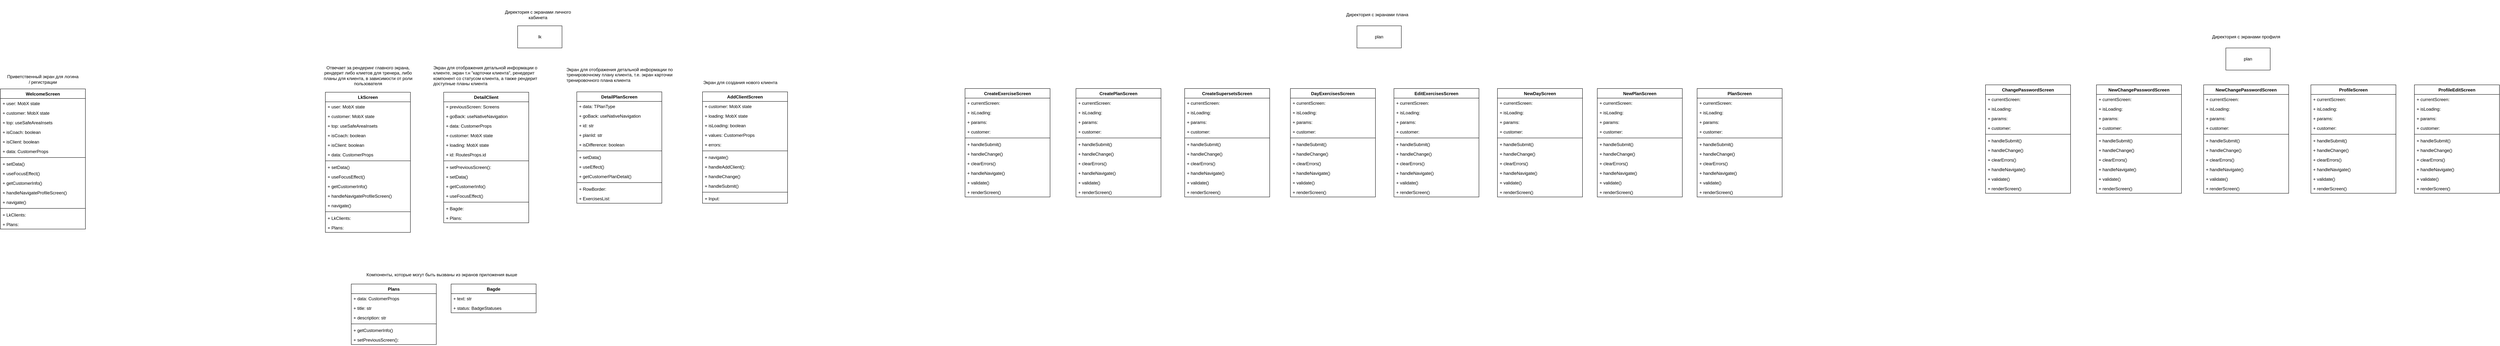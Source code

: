 <mxfile version="22.1.19" type="github">
  <diagram name="Page-1" id="orhrb_U4sWPSwwTpzmI8">
    <mxGraphModel dx="10148" dy="3973" grid="1" gridSize="10" guides="1" tooltips="1" connect="1" arrows="1" fold="1" page="1" pageScale="1" pageWidth="827" pageHeight="1169" math="0" shadow="0">
      <root>
        <mxCell id="0" />
        <mxCell id="1" parent="0" />
        <mxCell id="VMNlSWo_XP4fWmH7iIUI-1" value="lk" style="rounded=0;whiteSpace=wrap;html=1;" parent="1" vertex="1">
          <mxGeometry x="-1610" y="130" width="120" height="60" as="geometry" />
        </mxCell>
        <mxCell id="VMNlSWo_XP4fWmH7iIUI-15" value="PlanScreen" style="swimlane;fontStyle=1;align=center;verticalAlign=top;childLayout=stackLayout;horizontal=1;startSize=26;horizontalStack=0;resizeParent=1;resizeParentMax=0;resizeLast=0;collapsible=1;marginBottom=0;whiteSpace=wrap;html=1;" parent="1" vertex="1">
          <mxGeometry x="1580" y="300" width="230" height="294" as="geometry" />
        </mxCell>
        <mxCell id="VMNlSWo_XP4fWmH7iIUI-16" value="+&amp;nbsp;currentScreen&lt;span style=&quot;background-color: initial;&quot;&gt;:&amp;nbsp;&lt;br&gt;&lt;/span&gt;" style="text;strokeColor=none;fillColor=none;align=left;verticalAlign=top;spacingLeft=4;spacingRight=4;overflow=hidden;rotatable=0;points=[[0,0.5],[1,0.5]];portConstraint=eastwest;whiteSpace=wrap;html=1;" parent="VMNlSWo_XP4fWmH7iIUI-15" vertex="1">
          <mxGeometry y="26" width="230" height="26" as="geometry" />
        </mxCell>
        <mxCell id="VMNlSWo_XP4fWmH7iIUI-19" value="+&amp;nbsp;isLoading&lt;span style=&quot;background-color: initial;&quot;&gt;:&amp;nbsp;&lt;/span&gt;" style="text;strokeColor=none;fillColor=none;align=left;verticalAlign=top;spacingLeft=4;spacingRight=4;overflow=hidden;rotatable=0;points=[[0,0.5],[1,0.5]];portConstraint=eastwest;whiteSpace=wrap;html=1;" parent="VMNlSWo_XP4fWmH7iIUI-15" vertex="1">
          <mxGeometry y="52" width="230" height="26" as="geometry" />
        </mxCell>
        <mxCell id="VMNlSWo_XP4fWmH7iIUI-20" value="+&amp;nbsp;params&lt;span style=&quot;background-color: initial;&quot;&gt;:&amp;nbsp;&lt;/span&gt;" style="text;strokeColor=none;fillColor=none;align=left;verticalAlign=top;spacingLeft=4;spacingRight=4;overflow=hidden;rotatable=0;points=[[0,0.5],[1,0.5]];portConstraint=eastwest;whiteSpace=wrap;html=1;" parent="VMNlSWo_XP4fWmH7iIUI-15" vertex="1">
          <mxGeometry y="78" width="230" height="26" as="geometry" />
        </mxCell>
        <mxCell id="VMNlSWo_XP4fWmH7iIUI-21" value="+&amp;nbsp;customer&lt;span style=&quot;background-color: initial;&quot;&gt;:&amp;nbsp;&lt;/span&gt;" style="text;strokeColor=none;fillColor=none;align=left;verticalAlign=top;spacingLeft=4;spacingRight=4;overflow=hidden;rotatable=0;points=[[0,0.5],[1,0.5]];portConstraint=eastwest;whiteSpace=wrap;html=1;" parent="VMNlSWo_XP4fWmH7iIUI-15" vertex="1">
          <mxGeometry y="104" width="230" height="26" as="geometry" />
        </mxCell>
        <mxCell id="VMNlSWo_XP4fWmH7iIUI-17" value="" style="line;strokeWidth=1;fillColor=none;align=left;verticalAlign=middle;spacingTop=-1;spacingLeft=3;spacingRight=3;rotatable=0;labelPosition=right;points=[];portConstraint=eastwest;strokeColor=inherit;" parent="VMNlSWo_XP4fWmH7iIUI-15" vertex="1">
          <mxGeometry y="130" width="230" height="8" as="geometry" />
        </mxCell>
        <mxCell id="VMNlSWo_XP4fWmH7iIUI-18" value="+ handleSubmit()" style="text;strokeColor=none;fillColor=none;align=left;verticalAlign=top;spacingLeft=4;spacingRight=4;overflow=hidden;rotatable=0;points=[[0,0.5],[1,0.5]];portConstraint=eastwest;whiteSpace=wrap;html=1;" parent="VMNlSWo_XP4fWmH7iIUI-15" vertex="1">
          <mxGeometry y="138" width="230" height="26" as="geometry" />
        </mxCell>
        <mxCell id="VMNlSWo_XP4fWmH7iIUI-29" value="+&amp;nbsp;handleChange&lt;span style=&quot;background-color: initial;&quot;&gt;()&lt;/span&gt;" style="text;strokeColor=none;fillColor=none;align=left;verticalAlign=top;spacingLeft=4;spacingRight=4;overflow=hidden;rotatable=0;points=[[0,0.5],[1,0.5]];portConstraint=eastwest;whiteSpace=wrap;html=1;" parent="VMNlSWo_XP4fWmH7iIUI-15" vertex="1">
          <mxGeometry y="164" width="230" height="26" as="geometry" />
        </mxCell>
        <mxCell id="VMNlSWo_XP4fWmH7iIUI-30" value="+ clearErrors()" style="text;strokeColor=none;fillColor=none;align=left;verticalAlign=top;spacingLeft=4;spacingRight=4;overflow=hidden;rotatable=0;points=[[0,0.5],[1,0.5]];portConstraint=eastwest;whiteSpace=wrap;html=1;" parent="VMNlSWo_XP4fWmH7iIUI-15" vertex="1">
          <mxGeometry y="190" width="230" height="26" as="geometry" />
        </mxCell>
        <mxCell id="VMNlSWo_XP4fWmH7iIUI-31" value="+ handleNavigate()" style="text;strokeColor=none;fillColor=none;align=left;verticalAlign=top;spacingLeft=4;spacingRight=4;overflow=hidden;rotatable=0;points=[[0,0.5],[1,0.5]];portConstraint=eastwest;whiteSpace=wrap;html=1;" parent="VMNlSWo_XP4fWmH7iIUI-15" vertex="1">
          <mxGeometry y="216" width="230" height="26" as="geometry" />
        </mxCell>
        <mxCell id="VMNlSWo_XP4fWmH7iIUI-32" value="+ validate()" style="text;strokeColor=none;fillColor=none;align=left;verticalAlign=top;spacingLeft=4;spacingRight=4;overflow=hidden;rotatable=0;points=[[0,0.5],[1,0.5]];portConstraint=eastwest;whiteSpace=wrap;html=1;" parent="VMNlSWo_XP4fWmH7iIUI-15" vertex="1">
          <mxGeometry y="242" width="230" height="26" as="geometry" />
        </mxCell>
        <mxCell id="VMNlSWo_XP4fWmH7iIUI-33" value="+ renderScreen()" style="text;strokeColor=none;fillColor=none;align=left;verticalAlign=top;spacingLeft=4;spacingRight=4;overflow=hidden;rotatable=0;points=[[0,0.5],[1,0.5]];portConstraint=eastwest;whiteSpace=wrap;html=1;" parent="VMNlSWo_XP4fWmH7iIUI-15" vertex="1">
          <mxGeometry y="268" width="230" height="26" as="geometry" />
        </mxCell>
        <mxCell id="VMNlSWo_XP4fWmH7iIUI-36" value="NewPlanScreen" style="swimlane;fontStyle=1;align=center;verticalAlign=top;childLayout=stackLayout;horizontal=1;startSize=26;horizontalStack=0;resizeParent=1;resizeParentMax=0;resizeLast=0;collapsible=1;marginBottom=0;whiteSpace=wrap;html=1;" parent="1" vertex="1">
          <mxGeometry x="1310" y="300" width="230" height="294" as="geometry" />
        </mxCell>
        <mxCell id="VMNlSWo_XP4fWmH7iIUI-37" value="+&amp;nbsp;currentScreen&lt;span style=&quot;background-color: initial;&quot;&gt;:&amp;nbsp;&lt;br&gt;&lt;/span&gt;" style="text;strokeColor=none;fillColor=none;align=left;verticalAlign=top;spacingLeft=4;spacingRight=4;overflow=hidden;rotatable=0;points=[[0,0.5],[1,0.5]];portConstraint=eastwest;whiteSpace=wrap;html=1;" parent="VMNlSWo_XP4fWmH7iIUI-36" vertex="1">
          <mxGeometry y="26" width="230" height="26" as="geometry" />
        </mxCell>
        <mxCell id="VMNlSWo_XP4fWmH7iIUI-38" value="+&amp;nbsp;isLoading&lt;span style=&quot;background-color: initial;&quot;&gt;:&amp;nbsp;&lt;/span&gt;" style="text;strokeColor=none;fillColor=none;align=left;verticalAlign=top;spacingLeft=4;spacingRight=4;overflow=hidden;rotatable=0;points=[[0,0.5],[1,0.5]];portConstraint=eastwest;whiteSpace=wrap;html=1;" parent="VMNlSWo_XP4fWmH7iIUI-36" vertex="1">
          <mxGeometry y="52" width="230" height="26" as="geometry" />
        </mxCell>
        <mxCell id="VMNlSWo_XP4fWmH7iIUI-39" value="+&amp;nbsp;params&lt;span style=&quot;background-color: initial;&quot;&gt;:&amp;nbsp;&lt;/span&gt;" style="text;strokeColor=none;fillColor=none;align=left;verticalAlign=top;spacingLeft=4;spacingRight=4;overflow=hidden;rotatable=0;points=[[0,0.5],[1,0.5]];portConstraint=eastwest;whiteSpace=wrap;html=1;" parent="VMNlSWo_XP4fWmH7iIUI-36" vertex="1">
          <mxGeometry y="78" width="230" height="26" as="geometry" />
        </mxCell>
        <mxCell id="VMNlSWo_XP4fWmH7iIUI-40" value="+&amp;nbsp;customer&lt;span style=&quot;background-color: initial;&quot;&gt;:&amp;nbsp;&lt;/span&gt;" style="text;strokeColor=none;fillColor=none;align=left;verticalAlign=top;spacingLeft=4;spacingRight=4;overflow=hidden;rotatable=0;points=[[0,0.5],[1,0.5]];portConstraint=eastwest;whiteSpace=wrap;html=1;" parent="VMNlSWo_XP4fWmH7iIUI-36" vertex="1">
          <mxGeometry y="104" width="230" height="26" as="geometry" />
        </mxCell>
        <mxCell id="VMNlSWo_XP4fWmH7iIUI-41" value="" style="line;strokeWidth=1;fillColor=none;align=left;verticalAlign=middle;spacingTop=-1;spacingLeft=3;spacingRight=3;rotatable=0;labelPosition=right;points=[];portConstraint=eastwest;strokeColor=inherit;" parent="VMNlSWo_XP4fWmH7iIUI-36" vertex="1">
          <mxGeometry y="130" width="230" height="8" as="geometry" />
        </mxCell>
        <mxCell id="VMNlSWo_XP4fWmH7iIUI-42" value="+ handleSubmit()" style="text;strokeColor=none;fillColor=none;align=left;verticalAlign=top;spacingLeft=4;spacingRight=4;overflow=hidden;rotatable=0;points=[[0,0.5],[1,0.5]];portConstraint=eastwest;whiteSpace=wrap;html=1;" parent="VMNlSWo_XP4fWmH7iIUI-36" vertex="1">
          <mxGeometry y="138" width="230" height="26" as="geometry" />
        </mxCell>
        <mxCell id="VMNlSWo_XP4fWmH7iIUI-43" value="+&amp;nbsp;handleChange&lt;span style=&quot;background-color: initial;&quot;&gt;()&lt;/span&gt;" style="text;strokeColor=none;fillColor=none;align=left;verticalAlign=top;spacingLeft=4;spacingRight=4;overflow=hidden;rotatable=0;points=[[0,0.5],[1,0.5]];portConstraint=eastwest;whiteSpace=wrap;html=1;" parent="VMNlSWo_XP4fWmH7iIUI-36" vertex="1">
          <mxGeometry y="164" width="230" height="26" as="geometry" />
        </mxCell>
        <mxCell id="VMNlSWo_XP4fWmH7iIUI-44" value="+ clearErrors()" style="text;strokeColor=none;fillColor=none;align=left;verticalAlign=top;spacingLeft=4;spacingRight=4;overflow=hidden;rotatable=0;points=[[0,0.5],[1,0.5]];portConstraint=eastwest;whiteSpace=wrap;html=1;" parent="VMNlSWo_XP4fWmH7iIUI-36" vertex="1">
          <mxGeometry y="190" width="230" height="26" as="geometry" />
        </mxCell>
        <mxCell id="VMNlSWo_XP4fWmH7iIUI-45" value="+ handleNavigate()" style="text;strokeColor=none;fillColor=none;align=left;verticalAlign=top;spacingLeft=4;spacingRight=4;overflow=hidden;rotatable=0;points=[[0,0.5],[1,0.5]];portConstraint=eastwest;whiteSpace=wrap;html=1;" parent="VMNlSWo_XP4fWmH7iIUI-36" vertex="1">
          <mxGeometry y="216" width="230" height="26" as="geometry" />
        </mxCell>
        <mxCell id="VMNlSWo_XP4fWmH7iIUI-46" value="+ validate()" style="text;strokeColor=none;fillColor=none;align=left;verticalAlign=top;spacingLeft=4;spacingRight=4;overflow=hidden;rotatable=0;points=[[0,0.5],[1,0.5]];portConstraint=eastwest;whiteSpace=wrap;html=1;" parent="VMNlSWo_XP4fWmH7iIUI-36" vertex="1">
          <mxGeometry y="242" width="230" height="26" as="geometry" />
        </mxCell>
        <mxCell id="VMNlSWo_XP4fWmH7iIUI-47" value="+ renderScreen()" style="text;strokeColor=none;fillColor=none;align=left;verticalAlign=top;spacingLeft=4;spacingRight=4;overflow=hidden;rotatable=0;points=[[0,0.5],[1,0.5]];portConstraint=eastwest;whiteSpace=wrap;html=1;" parent="VMNlSWo_XP4fWmH7iIUI-36" vertex="1">
          <mxGeometry y="268" width="230" height="26" as="geometry" />
        </mxCell>
        <mxCell id="VMNlSWo_XP4fWmH7iIUI-50" value="CreatePlanScreen" style="swimlane;fontStyle=1;align=center;verticalAlign=top;childLayout=stackLayout;horizontal=1;startSize=26;horizontalStack=0;resizeParent=1;resizeParentMax=0;resizeLast=0;collapsible=1;marginBottom=0;whiteSpace=wrap;html=1;" parent="1" vertex="1">
          <mxGeometry x="-100" y="300" width="230" height="294" as="geometry" />
        </mxCell>
        <mxCell id="VMNlSWo_XP4fWmH7iIUI-51" value="+&amp;nbsp;currentScreen&lt;span style=&quot;background-color: initial;&quot;&gt;:&amp;nbsp;&lt;br&gt;&lt;/span&gt;" style="text;strokeColor=none;fillColor=none;align=left;verticalAlign=top;spacingLeft=4;spacingRight=4;overflow=hidden;rotatable=0;points=[[0,0.5],[1,0.5]];portConstraint=eastwest;whiteSpace=wrap;html=1;" parent="VMNlSWo_XP4fWmH7iIUI-50" vertex="1">
          <mxGeometry y="26" width="230" height="26" as="geometry" />
        </mxCell>
        <mxCell id="VMNlSWo_XP4fWmH7iIUI-52" value="+&amp;nbsp;isLoading&lt;span style=&quot;background-color: initial;&quot;&gt;:&amp;nbsp;&lt;/span&gt;" style="text;strokeColor=none;fillColor=none;align=left;verticalAlign=top;spacingLeft=4;spacingRight=4;overflow=hidden;rotatable=0;points=[[0,0.5],[1,0.5]];portConstraint=eastwest;whiteSpace=wrap;html=1;" parent="VMNlSWo_XP4fWmH7iIUI-50" vertex="1">
          <mxGeometry y="52" width="230" height="26" as="geometry" />
        </mxCell>
        <mxCell id="VMNlSWo_XP4fWmH7iIUI-53" value="+&amp;nbsp;params&lt;span style=&quot;background-color: initial;&quot;&gt;:&amp;nbsp;&lt;/span&gt;" style="text;strokeColor=none;fillColor=none;align=left;verticalAlign=top;spacingLeft=4;spacingRight=4;overflow=hidden;rotatable=0;points=[[0,0.5],[1,0.5]];portConstraint=eastwest;whiteSpace=wrap;html=1;" parent="VMNlSWo_XP4fWmH7iIUI-50" vertex="1">
          <mxGeometry y="78" width="230" height="26" as="geometry" />
        </mxCell>
        <mxCell id="VMNlSWo_XP4fWmH7iIUI-54" value="+&amp;nbsp;customer&lt;span style=&quot;background-color: initial;&quot;&gt;:&amp;nbsp;&lt;/span&gt;" style="text;strokeColor=none;fillColor=none;align=left;verticalAlign=top;spacingLeft=4;spacingRight=4;overflow=hidden;rotatable=0;points=[[0,0.5],[1,0.5]];portConstraint=eastwest;whiteSpace=wrap;html=1;" parent="VMNlSWo_XP4fWmH7iIUI-50" vertex="1">
          <mxGeometry y="104" width="230" height="26" as="geometry" />
        </mxCell>
        <mxCell id="VMNlSWo_XP4fWmH7iIUI-55" value="" style="line;strokeWidth=1;fillColor=none;align=left;verticalAlign=middle;spacingTop=-1;spacingLeft=3;spacingRight=3;rotatable=0;labelPosition=right;points=[];portConstraint=eastwest;strokeColor=inherit;" parent="VMNlSWo_XP4fWmH7iIUI-50" vertex="1">
          <mxGeometry y="130" width="230" height="8" as="geometry" />
        </mxCell>
        <mxCell id="VMNlSWo_XP4fWmH7iIUI-56" value="+ handleSubmit()" style="text;strokeColor=none;fillColor=none;align=left;verticalAlign=top;spacingLeft=4;spacingRight=4;overflow=hidden;rotatable=0;points=[[0,0.5],[1,0.5]];portConstraint=eastwest;whiteSpace=wrap;html=1;" parent="VMNlSWo_XP4fWmH7iIUI-50" vertex="1">
          <mxGeometry y="138" width="230" height="26" as="geometry" />
        </mxCell>
        <mxCell id="VMNlSWo_XP4fWmH7iIUI-57" value="+&amp;nbsp;handleChange&lt;span style=&quot;background-color: initial;&quot;&gt;()&lt;/span&gt;" style="text;strokeColor=none;fillColor=none;align=left;verticalAlign=top;spacingLeft=4;spacingRight=4;overflow=hidden;rotatable=0;points=[[0,0.5],[1,0.5]];portConstraint=eastwest;whiteSpace=wrap;html=1;" parent="VMNlSWo_XP4fWmH7iIUI-50" vertex="1">
          <mxGeometry y="164" width="230" height="26" as="geometry" />
        </mxCell>
        <mxCell id="VMNlSWo_XP4fWmH7iIUI-58" value="+ clearErrors()" style="text;strokeColor=none;fillColor=none;align=left;verticalAlign=top;spacingLeft=4;spacingRight=4;overflow=hidden;rotatable=0;points=[[0,0.5],[1,0.5]];portConstraint=eastwest;whiteSpace=wrap;html=1;" parent="VMNlSWo_XP4fWmH7iIUI-50" vertex="1">
          <mxGeometry y="190" width="230" height="26" as="geometry" />
        </mxCell>
        <mxCell id="VMNlSWo_XP4fWmH7iIUI-59" value="+ handleNavigate()" style="text;strokeColor=none;fillColor=none;align=left;verticalAlign=top;spacingLeft=4;spacingRight=4;overflow=hidden;rotatable=0;points=[[0,0.5],[1,0.5]];portConstraint=eastwest;whiteSpace=wrap;html=1;" parent="VMNlSWo_XP4fWmH7iIUI-50" vertex="1">
          <mxGeometry y="216" width="230" height="26" as="geometry" />
        </mxCell>
        <mxCell id="VMNlSWo_XP4fWmH7iIUI-60" value="+ validate()" style="text;strokeColor=none;fillColor=none;align=left;verticalAlign=top;spacingLeft=4;spacingRight=4;overflow=hidden;rotatable=0;points=[[0,0.5],[1,0.5]];portConstraint=eastwest;whiteSpace=wrap;html=1;" parent="VMNlSWo_XP4fWmH7iIUI-50" vertex="1">
          <mxGeometry y="242" width="230" height="26" as="geometry" />
        </mxCell>
        <mxCell id="VMNlSWo_XP4fWmH7iIUI-61" value="+ renderScreen()" style="text;strokeColor=none;fillColor=none;align=left;verticalAlign=top;spacingLeft=4;spacingRight=4;overflow=hidden;rotatable=0;points=[[0,0.5],[1,0.5]];portConstraint=eastwest;whiteSpace=wrap;html=1;" parent="VMNlSWo_XP4fWmH7iIUI-50" vertex="1">
          <mxGeometry y="268" width="230" height="26" as="geometry" />
        </mxCell>
        <mxCell id="VMNlSWo_XP4fWmH7iIUI-62" value="NewDayScreen" style="swimlane;fontStyle=1;align=center;verticalAlign=top;childLayout=stackLayout;horizontal=1;startSize=26;horizontalStack=0;resizeParent=1;resizeParentMax=0;resizeLast=0;collapsible=1;marginBottom=0;whiteSpace=wrap;html=1;" parent="1" vertex="1">
          <mxGeometry x="1040" y="300" width="230" height="294" as="geometry" />
        </mxCell>
        <mxCell id="VMNlSWo_XP4fWmH7iIUI-63" value="+&amp;nbsp;currentScreen&lt;span style=&quot;background-color: initial;&quot;&gt;:&amp;nbsp;&lt;br&gt;&lt;/span&gt;" style="text;strokeColor=none;fillColor=none;align=left;verticalAlign=top;spacingLeft=4;spacingRight=4;overflow=hidden;rotatable=0;points=[[0,0.5],[1,0.5]];portConstraint=eastwest;whiteSpace=wrap;html=1;" parent="VMNlSWo_XP4fWmH7iIUI-62" vertex="1">
          <mxGeometry y="26" width="230" height="26" as="geometry" />
        </mxCell>
        <mxCell id="VMNlSWo_XP4fWmH7iIUI-64" value="+&amp;nbsp;isLoading&lt;span style=&quot;background-color: initial;&quot;&gt;:&amp;nbsp;&lt;/span&gt;" style="text;strokeColor=none;fillColor=none;align=left;verticalAlign=top;spacingLeft=4;spacingRight=4;overflow=hidden;rotatable=0;points=[[0,0.5],[1,0.5]];portConstraint=eastwest;whiteSpace=wrap;html=1;" parent="VMNlSWo_XP4fWmH7iIUI-62" vertex="1">
          <mxGeometry y="52" width="230" height="26" as="geometry" />
        </mxCell>
        <mxCell id="VMNlSWo_XP4fWmH7iIUI-65" value="+&amp;nbsp;params&lt;span style=&quot;background-color: initial;&quot;&gt;:&amp;nbsp;&lt;/span&gt;" style="text;strokeColor=none;fillColor=none;align=left;verticalAlign=top;spacingLeft=4;spacingRight=4;overflow=hidden;rotatable=0;points=[[0,0.5],[1,0.5]];portConstraint=eastwest;whiteSpace=wrap;html=1;" parent="VMNlSWo_XP4fWmH7iIUI-62" vertex="1">
          <mxGeometry y="78" width="230" height="26" as="geometry" />
        </mxCell>
        <mxCell id="VMNlSWo_XP4fWmH7iIUI-66" value="+&amp;nbsp;customer&lt;span style=&quot;background-color: initial;&quot;&gt;:&amp;nbsp;&lt;/span&gt;" style="text;strokeColor=none;fillColor=none;align=left;verticalAlign=top;spacingLeft=4;spacingRight=4;overflow=hidden;rotatable=0;points=[[0,0.5],[1,0.5]];portConstraint=eastwest;whiteSpace=wrap;html=1;" parent="VMNlSWo_XP4fWmH7iIUI-62" vertex="1">
          <mxGeometry y="104" width="230" height="26" as="geometry" />
        </mxCell>
        <mxCell id="VMNlSWo_XP4fWmH7iIUI-67" value="" style="line;strokeWidth=1;fillColor=none;align=left;verticalAlign=middle;spacingTop=-1;spacingLeft=3;spacingRight=3;rotatable=0;labelPosition=right;points=[];portConstraint=eastwest;strokeColor=inherit;" parent="VMNlSWo_XP4fWmH7iIUI-62" vertex="1">
          <mxGeometry y="130" width="230" height="8" as="geometry" />
        </mxCell>
        <mxCell id="VMNlSWo_XP4fWmH7iIUI-68" value="+ handleSubmit()" style="text;strokeColor=none;fillColor=none;align=left;verticalAlign=top;spacingLeft=4;spacingRight=4;overflow=hidden;rotatable=0;points=[[0,0.5],[1,0.5]];portConstraint=eastwest;whiteSpace=wrap;html=1;" parent="VMNlSWo_XP4fWmH7iIUI-62" vertex="1">
          <mxGeometry y="138" width="230" height="26" as="geometry" />
        </mxCell>
        <mxCell id="VMNlSWo_XP4fWmH7iIUI-69" value="+&amp;nbsp;handleChange&lt;span style=&quot;background-color: initial;&quot;&gt;()&lt;/span&gt;" style="text;strokeColor=none;fillColor=none;align=left;verticalAlign=top;spacingLeft=4;spacingRight=4;overflow=hidden;rotatable=0;points=[[0,0.5],[1,0.5]];portConstraint=eastwest;whiteSpace=wrap;html=1;" parent="VMNlSWo_XP4fWmH7iIUI-62" vertex="1">
          <mxGeometry y="164" width="230" height="26" as="geometry" />
        </mxCell>
        <mxCell id="VMNlSWo_XP4fWmH7iIUI-70" value="+ clearErrors()" style="text;strokeColor=none;fillColor=none;align=left;verticalAlign=top;spacingLeft=4;spacingRight=4;overflow=hidden;rotatable=0;points=[[0,0.5],[1,0.5]];portConstraint=eastwest;whiteSpace=wrap;html=1;" parent="VMNlSWo_XP4fWmH7iIUI-62" vertex="1">
          <mxGeometry y="190" width="230" height="26" as="geometry" />
        </mxCell>
        <mxCell id="VMNlSWo_XP4fWmH7iIUI-71" value="+ handleNavigate()" style="text;strokeColor=none;fillColor=none;align=left;verticalAlign=top;spacingLeft=4;spacingRight=4;overflow=hidden;rotatable=0;points=[[0,0.5],[1,0.5]];portConstraint=eastwest;whiteSpace=wrap;html=1;" parent="VMNlSWo_XP4fWmH7iIUI-62" vertex="1">
          <mxGeometry y="216" width="230" height="26" as="geometry" />
        </mxCell>
        <mxCell id="VMNlSWo_XP4fWmH7iIUI-72" value="+ validate()" style="text;strokeColor=none;fillColor=none;align=left;verticalAlign=top;spacingLeft=4;spacingRight=4;overflow=hidden;rotatable=0;points=[[0,0.5],[1,0.5]];portConstraint=eastwest;whiteSpace=wrap;html=1;" parent="VMNlSWo_XP4fWmH7iIUI-62" vertex="1">
          <mxGeometry y="242" width="230" height="26" as="geometry" />
        </mxCell>
        <mxCell id="VMNlSWo_XP4fWmH7iIUI-73" value="+ renderScreen()" style="text;strokeColor=none;fillColor=none;align=left;verticalAlign=top;spacingLeft=4;spacingRight=4;overflow=hidden;rotatable=0;points=[[0,0.5],[1,0.5]];portConstraint=eastwest;whiteSpace=wrap;html=1;" parent="VMNlSWo_XP4fWmH7iIUI-62" vertex="1">
          <mxGeometry y="268" width="230" height="26" as="geometry" />
        </mxCell>
        <mxCell id="VMNlSWo_XP4fWmH7iIUI-74" value="DayExercisesScreen" style="swimlane;fontStyle=1;align=center;verticalAlign=top;childLayout=stackLayout;horizontal=1;startSize=26;horizontalStack=0;resizeParent=1;resizeParentMax=0;resizeLast=0;collapsible=1;marginBottom=0;whiteSpace=wrap;html=1;" parent="1" vertex="1">
          <mxGeometry x="480" y="300" width="230" height="294" as="geometry" />
        </mxCell>
        <mxCell id="VMNlSWo_XP4fWmH7iIUI-75" value="+&amp;nbsp;currentScreen&lt;span style=&quot;background-color: initial;&quot;&gt;:&amp;nbsp;&lt;br&gt;&lt;/span&gt;" style="text;strokeColor=none;fillColor=none;align=left;verticalAlign=top;spacingLeft=4;spacingRight=4;overflow=hidden;rotatable=0;points=[[0,0.5],[1,0.5]];portConstraint=eastwest;whiteSpace=wrap;html=1;" parent="VMNlSWo_XP4fWmH7iIUI-74" vertex="1">
          <mxGeometry y="26" width="230" height="26" as="geometry" />
        </mxCell>
        <mxCell id="VMNlSWo_XP4fWmH7iIUI-76" value="+&amp;nbsp;isLoading&lt;span style=&quot;background-color: initial;&quot;&gt;:&amp;nbsp;&lt;/span&gt;" style="text;strokeColor=none;fillColor=none;align=left;verticalAlign=top;spacingLeft=4;spacingRight=4;overflow=hidden;rotatable=0;points=[[0,0.5],[1,0.5]];portConstraint=eastwest;whiteSpace=wrap;html=1;" parent="VMNlSWo_XP4fWmH7iIUI-74" vertex="1">
          <mxGeometry y="52" width="230" height="26" as="geometry" />
        </mxCell>
        <mxCell id="VMNlSWo_XP4fWmH7iIUI-77" value="+&amp;nbsp;params&lt;span style=&quot;background-color: initial;&quot;&gt;:&amp;nbsp;&lt;/span&gt;" style="text;strokeColor=none;fillColor=none;align=left;verticalAlign=top;spacingLeft=4;spacingRight=4;overflow=hidden;rotatable=0;points=[[0,0.5],[1,0.5]];portConstraint=eastwest;whiteSpace=wrap;html=1;" parent="VMNlSWo_XP4fWmH7iIUI-74" vertex="1">
          <mxGeometry y="78" width="230" height="26" as="geometry" />
        </mxCell>
        <mxCell id="VMNlSWo_XP4fWmH7iIUI-78" value="+&amp;nbsp;customer&lt;span style=&quot;background-color: initial;&quot;&gt;:&amp;nbsp;&lt;/span&gt;" style="text;strokeColor=none;fillColor=none;align=left;verticalAlign=top;spacingLeft=4;spacingRight=4;overflow=hidden;rotatable=0;points=[[0,0.5],[1,0.5]];portConstraint=eastwest;whiteSpace=wrap;html=1;" parent="VMNlSWo_XP4fWmH7iIUI-74" vertex="1">
          <mxGeometry y="104" width="230" height="26" as="geometry" />
        </mxCell>
        <mxCell id="VMNlSWo_XP4fWmH7iIUI-79" value="" style="line;strokeWidth=1;fillColor=none;align=left;verticalAlign=middle;spacingTop=-1;spacingLeft=3;spacingRight=3;rotatable=0;labelPosition=right;points=[];portConstraint=eastwest;strokeColor=inherit;" parent="VMNlSWo_XP4fWmH7iIUI-74" vertex="1">
          <mxGeometry y="130" width="230" height="8" as="geometry" />
        </mxCell>
        <mxCell id="VMNlSWo_XP4fWmH7iIUI-80" value="+ handleSubmit()" style="text;strokeColor=none;fillColor=none;align=left;verticalAlign=top;spacingLeft=4;spacingRight=4;overflow=hidden;rotatable=0;points=[[0,0.5],[1,0.5]];portConstraint=eastwest;whiteSpace=wrap;html=1;" parent="VMNlSWo_XP4fWmH7iIUI-74" vertex="1">
          <mxGeometry y="138" width="230" height="26" as="geometry" />
        </mxCell>
        <mxCell id="VMNlSWo_XP4fWmH7iIUI-81" value="+&amp;nbsp;handleChange&lt;span style=&quot;background-color: initial;&quot;&gt;()&lt;/span&gt;" style="text;strokeColor=none;fillColor=none;align=left;verticalAlign=top;spacingLeft=4;spacingRight=4;overflow=hidden;rotatable=0;points=[[0,0.5],[1,0.5]];portConstraint=eastwest;whiteSpace=wrap;html=1;" parent="VMNlSWo_XP4fWmH7iIUI-74" vertex="1">
          <mxGeometry y="164" width="230" height="26" as="geometry" />
        </mxCell>
        <mxCell id="VMNlSWo_XP4fWmH7iIUI-82" value="+ clearErrors()" style="text;strokeColor=none;fillColor=none;align=left;verticalAlign=top;spacingLeft=4;spacingRight=4;overflow=hidden;rotatable=0;points=[[0,0.5],[1,0.5]];portConstraint=eastwest;whiteSpace=wrap;html=1;" parent="VMNlSWo_XP4fWmH7iIUI-74" vertex="1">
          <mxGeometry y="190" width="230" height="26" as="geometry" />
        </mxCell>
        <mxCell id="VMNlSWo_XP4fWmH7iIUI-83" value="+ handleNavigate()" style="text;strokeColor=none;fillColor=none;align=left;verticalAlign=top;spacingLeft=4;spacingRight=4;overflow=hidden;rotatable=0;points=[[0,0.5],[1,0.5]];portConstraint=eastwest;whiteSpace=wrap;html=1;" parent="VMNlSWo_XP4fWmH7iIUI-74" vertex="1">
          <mxGeometry y="216" width="230" height="26" as="geometry" />
        </mxCell>
        <mxCell id="VMNlSWo_XP4fWmH7iIUI-84" value="+ validate()" style="text;strokeColor=none;fillColor=none;align=left;verticalAlign=top;spacingLeft=4;spacingRight=4;overflow=hidden;rotatable=0;points=[[0,0.5],[1,0.5]];portConstraint=eastwest;whiteSpace=wrap;html=1;" parent="VMNlSWo_XP4fWmH7iIUI-74" vertex="1">
          <mxGeometry y="242" width="230" height="26" as="geometry" />
        </mxCell>
        <mxCell id="VMNlSWo_XP4fWmH7iIUI-85" value="+ renderScreen()" style="text;strokeColor=none;fillColor=none;align=left;verticalAlign=top;spacingLeft=4;spacingRight=4;overflow=hidden;rotatable=0;points=[[0,0.5],[1,0.5]];portConstraint=eastwest;whiteSpace=wrap;html=1;" parent="VMNlSWo_XP4fWmH7iIUI-74" vertex="1">
          <mxGeometry y="268" width="230" height="26" as="geometry" />
        </mxCell>
        <mxCell id="VMNlSWo_XP4fWmH7iIUI-86" value="CreateExerciseScreen" style="swimlane;fontStyle=1;align=center;verticalAlign=top;childLayout=stackLayout;horizontal=1;startSize=26;horizontalStack=0;resizeParent=1;resizeParentMax=0;resizeLast=0;collapsible=1;marginBottom=0;whiteSpace=wrap;html=1;" parent="1" vertex="1">
          <mxGeometry x="-400" y="300" width="230" height="294" as="geometry" />
        </mxCell>
        <mxCell id="VMNlSWo_XP4fWmH7iIUI-87" value="+&amp;nbsp;currentScreen&lt;span style=&quot;background-color: initial;&quot;&gt;:&amp;nbsp;&lt;br&gt;&lt;/span&gt;" style="text;strokeColor=none;fillColor=none;align=left;verticalAlign=top;spacingLeft=4;spacingRight=4;overflow=hidden;rotatable=0;points=[[0,0.5],[1,0.5]];portConstraint=eastwest;whiteSpace=wrap;html=1;" parent="VMNlSWo_XP4fWmH7iIUI-86" vertex="1">
          <mxGeometry y="26" width="230" height="26" as="geometry" />
        </mxCell>
        <mxCell id="VMNlSWo_XP4fWmH7iIUI-88" value="+&amp;nbsp;isLoading&lt;span style=&quot;background-color: initial;&quot;&gt;:&amp;nbsp;&lt;/span&gt;" style="text;strokeColor=none;fillColor=none;align=left;verticalAlign=top;spacingLeft=4;spacingRight=4;overflow=hidden;rotatable=0;points=[[0,0.5],[1,0.5]];portConstraint=eastwest;whiteSpace=wrap;html=1;" parent="VMNlSWo_XP4fWmH7iIUI-86" vertex="1">
          <mxGeometry y="52" width="230" height="26" as="geometry" />
        </mxCell>
        <mxCell id="VMNlSWo_XP4fWmH7iIUI-89" value="+&amp;nbsp;params&lt;span style=&quot;background-color: initial;&quot;&gt;:&amp;nbsp;&lt;/span&gt;" style="text;strokeColor=none;fillColor=none;align=left;verticalAlign=top;spacingLeft=4;spacingRight=4;overflow=hidden;rotatable=0;points=[[0,0.5],[1,0.5]];portConstraint=eastwest;whiteSpace=wrap;html=1;" parent="VMNlSWo_XP4fWmH7iIUI-86" vertex="1">
          <mxGeometry y="78" width="230" height="26" as="geometry" />
        </mxCell>
        <mxCell id="VMNlSWo_XP4fWmH7iIUI-90" value="+&amp;nbsp;customer&lt;span style=&quot;background-color: initial;&quot;&gt;:&amp;nbsp;&lt;/span&gt;" style="text;strokeColor=none;fillColor=none;align=left;verticalAlign=top;spacingLeft=4;spacingRight=4;overflow=hidden;rotatable=0;points=[[0,0.5],[1,0.5]];portConstraint=eastwest;whiteSpace=wrap;html=1;" parent="VMNlSWo_XP4fWmH7iIUI-86" vertex="1">
          <mxGeometry y="104" width="230" height="26" as="geometry" />
        </mxCell>
        <mxCell id="VMNlSWo_XP4fWmH7iIUI-91" value="" style="line;strokeWidth=1;fillColor=none;align=left;verticalAlign=middle;spacingTop=-1;spacingLeft=3;spacingRight=3;rotatable=0;labelPosition=right;points=[];portConstraint=eastwest;strokeColor=inherit;" parent="VMNlSWo_XP4fWmH7iIUI-86" vertex="1">
          <mxGeometry y="130" width="230" height="8" as="geometry" />
        </mxCell>
        <mxCell id="VMNlSWo_XP4fWmH7iIUI-92" value="+ handleSubmit()" style="text;strokeColor=none;fillColor=none;align=left;verticalAlign=top;spacingLeft=4;spacingRight=4;overflow=hidden;rotatable=0;points=[[0,0.5],[1,0.5]];portConstraint=eastwest;whiteSpace=wrap;html=1;" parent="VMNlSWo_XP4fWmH7iIUI-86" vertex="1">
          <mxGeometry y="138" width="230" height="26" as="geometry" />
        </mxCell>
        <mxCell id="VMNlSWo_XP4fWmH7iIUI-93" value="+&amp;nbsp;handleChange&lt;span style=&quot;background-color: initial;&quot;&gt;()&lt;/span&gt;" style="text;strokeColor=none;fillColor=none;align=left;verticalAlign=top;spacingLeft=4;spacingRight=4;overflow=hidden;rotatable=0;points=[[0,0.5],[1,0.5]];portConstraint=eastwest;whiteSpace=wrap;html=1;" parent="VMNlSWo_XP4fWmH7iIUI-86" vertex="1">
          <mxGeometry y="164" width="230" height="26" as="geometry" />
        </mxCell>
        <mxCell id="VMNlSWo_XP4fWmH7iIUI-94" value="+ clearErrors()" style="text;strokeColor=none;fillColor=none;align=left;verticalAlign=top;spacingLeft=4;spacingRight=4;overflow=hidden;rotatable=0;points=[[0,0.5],[1,0.5]];portConstraint=eastwest;whiteSpace=wrap;html=1;" parent="VMNlSWo_XP4fWmH7iIUI-86" vertex="1">
          <mxGeometry y="190" width="230" height="26" as="geometry" />
        </mxCell>
        <mxCell id="VMNlSWo_XP4fWmH7iIUI-95" value="+ handleNavigate()" style="text;strokeColor=none;fillColor=none;align=left;verticalAlign=top;spacingLeft=4;spacingRight=4;overflow=hidden;rotatable=0;points=[[0,0.5],[1,0.5]];portConstraint=eastwest;whiteSpace=wrap;html=1;" parent="VMNlSWo_XP4fWmH7iIUI-86" vertex="1">
          <mxGeometry y="216" width="230" height="26" as="geometry" />
        </mxCell>
        <mxCell id="VMNlSWo_XP4fWmH7iIUI-96" value="+ validate()" style="text;strokeColor=none;fillColor=none;align=left;verticalAlign=top;spacingLeft=4;spacingRight=4;overflow=hidden;rotatable=0;points=[[0,0.5],[1,0.5]];portConstraint=eastwest;whiteSpace=wrap;html=1;" parent="VMNlSWo_XP4fWmH7iIUI-86" vertex="1">
          <mxGeometry y="242" width="230" height="26" as="geometry" />
        </mxCell>
        <mxCell id="VMNlSWo_XP4fWmH7iIUI-97" value="+ renderScreen()" style="text;strokeColor=none;fillColor=none;align=left;verticalAlign=top;spacingLeft=4;spacingRight=4;overflow=hidden;rotatable=0;points=[[0,0.5],[1,0.5]];portConstraint=eastwest;whiteSpace=wrap;html=1;" parent="VMNlSWo_XP4fWmH7iIUI-86" vertex="1">
          <mxGeometry y="268" width="230" height="26" as="geometry" />
        </mxCell>
        <mxCell id="VMNlSWo_XP4fWmH7iIUI-98" value="CreateSupersetsScreen" style="swimlane;fontStyle=1;align=center;verticalAlign=top;childLayout=stackLayout;horizontal=1;startSize=26;horizontalStack=0;resizeParent=1;resizeParentMax=0;resizeLast=0;collapsible=1;marginBottom=0;whiteSpace=wrap;html=1;" parent="1" vertex="1">
          <mxGeometry x="194" y="300" width="230" height="294" as="geometry" />
        </mxCell>
        <mxCell id="VMNlSWo_XP4fWmH7iIUI-99" value="+&amp;nbsp;currentScreen&lt;span style=&quot;background-color: initial;&quot;&gt;:&amp;nbsp;&lt;br&gt;&lt;/span&gt;" style="text;strokeColor=none;fillColor=none;align=left;verticalAlign=top;spacingLeft=4;spacingRight=4;overflow=hidden;rotatable=0;points=[[0,0.5],[1,0.5]];portConstraint=eastwest;whiteSpace=wrap;html=1;" parent="VMNlSWo_XP4fWmH7iIUI-98" vertex="1">
          <mxGeometry y="26" width="230" height="26" as="geometry" />
        </mxCell>
        <mxCell id="VMNlSWo_XP4fWmH7iIUI-100" value="+&amp;nbsp;isLoading&lt;span style=&quot;background-color: initial;&quot;&gt;:&amp;nbsp;&lt;/span&gt;" style="text;strokeColor=none;fillColor=none;align=left;verticalAlign=top;spacingLeft=4;spacingRight=4;overflow=hidden;rotatable=0;points=[[0,0.5],[1,0.5]];portConstraint=eastwest;whiteSpace=wrap;html=1;" parent="VMNlSWo_XP4fWmH7iIUI-98" vertex="1">
          <mxGeometry y="52" width="230" height="26" as="geometry" />
        </mxCell>
        <mxCell id="VMNlSWo_XP4fWmH7iIUI-101" value="+&amp;nbsp;params&lt;span style=&quot;background-color: initial;&quot;&gt;:&amp;nbsp;&lt;/span&gt;" style="text;strokeColor=none;fillColor=none;align=left;verticalAlign=top;spacingLeft=4;spacingRight=4;overflow=hidden;rotatable=0;points=[[0,0.5],[1,0.5]];portConstraint=eastwest;whiteSpace=wrap;html=1;" parent="VMNlSWo_XP4fWmH7iIUI-98" vertex="1">
          <mxGeometry y="78" width="230" height="26" as="geometry" />
        </mxCell>
        <mxCell id="VMNlSWo_XP4fWmH7iIUI-102" value="+&amp;nbsp;customer&lt;span style=&quot;background-color: initial;&quot;&gt;:&amp;nbsp;&lt;/span&gt;" style="text;strokeColor=none;fillColor=none;align=left;verticalAlign=top;spacingLeft=4;spacingRight=4;overflow=hidden;rotatable=0;points=[[0,0.5],[1,0.5]];portConstraint=eastwest;whiteSpace=wrap;html=1;" parent="VMNlSWo_XP4fWmH7iIUI-98" vertex="1">
          <mxGeometry y="104" width="230" height="26" as="geometry" />
        </mxCell>
        <mxCell id="VMNlSWo_XP4fWmH7iIUI-103" value="" style="line;strokeWidth=1;fillColor=none;align=left;verticalAlign=middle;spacingTop=-1;spacingLeft=3;spacingRight=3;rotatable=0;labelPosition=right;points=[];portConstraint=eastwest;strokeColor=inherit;" parent="VMNlSWo_XP4fWmH7iIUI-98" vertex="1">
          <mxGeometry y="130" width="230" height="8" as="geometry" />
        </mxCell>
        <mxCell id="VMNlSWo_XP4fWmH7iIUI-104" value="+ handleSubmit()" style="text;strokeColor=none;fillColor=none;align=left;verticalAlign=top;spacingLeft=4;spacingRight=4;overflow=hidden;rotatable=0;points=[[0,0.5],[1,0.5]];portConstraint=eastwest;whiteSpace=wrap;html=1;" parent="VMNlSWo_XP4fWmH7iIUI-98" vertex="1">
          <mxGeometry y="138" width="230" height="26" as="geometry" />
        </mxCell>
        <mxCell id="VMNlSWo_XP4fWmH7iIUI-105" value="+&amp;nbsp;handleChange&lt;span style=&quot;background-color: initial;&quot;&gt;()&lt;/span&gt;" style="text;strokeColor=none;fillColor=none;align=left;verticalAlign=top;spacingLeft=4;spacingRight=4;overflow=hidden;rotatable=0;points=[[0,0.5],[1,0.5]];portConstraint=eastwest;whiteSpace=wrap;html=1;" parent="VMNlSWo_XP4fWmH7iIUI-98" vertex="1">
          <mxGeometry y="164" width="230" height="26" as="geometry" />
        </mxCell>
        <mxCell id="VMNlSWo_XP4fWmH7iIUI-106" value="+ clearErrors()" style="text;strokeColor=none;fillColor=none;align=left;verticalAlign=top;spacingLeft=4;spacingRight=4;overflow=hidden;rotatable=0;points=[[0,0.5],[1,0.5]];portConstraint=eastwest;whiteSpace=wrap;html=1;" parent="VMNlSWo_XP4fWmH7iIUI-98" vertex="1">
          <mxGeometry y="190" width="230" height="26" as="geometry" />
        </mxCell>
        <mxCell id="VMNlSWo_XP4fWmH7iIUI-107" value="+ handleNavigate()" style="text;strokeColor=none;fillColor=none;align=left;verticalAlign=top;spacingLeft=4;spacingRight=4;overflow=hidden;rotatable=0;points=[[0,0.5],[1,0.5]];portConstraint=eastwest;whiteSpace=wrap;html=1;" parent="VMNlSWo_XP4fWmH7iIUI-98" vertex="1">
          <mxGeometry y="216" width="230" height="26" as="geometry" />
        </mxCell>
        <mxCell id="VMNlSWo_XP4fWmH7iIUI-108" value="+ validate()" style="text;strokeColor=none;fillColor=none;align=left;verticalAlign=top;spacingLeft=4;spacingRight=4;overflow=hidden;rotatable=0;points=[[0,0.5],[1,0.5]];portConstraint=eastwest;whiteSpace=wrap;html=1;" parent="VMNlSWo_XP4fWmH7iIUI-98" vertex="1">
          <mxGeometry y="242" width="230" height="26" as="geometry" />
        </mxCell>
        <mxCell id="VMNlSWo_XP4fWmH7iIUI-109" value="+ renderScreen()" style="text;strokeColor=none;fillColor=none;align=left;verticalAlign=top;spacingLeft=4;spacingRight=4;overflow=hidden;rotatable=0;points=[[0,0.5],[1,0.5]];portConstraint=eastwest;whiteSpace=wrap;html=1;" parent="VMNlSWo_XP4fWmH7iIUI-98" vertex="1">
          <mxGeometry y="268" width="230" height="26" as="geometry" />
        </mxCell>
        <mxCell id="VMNlSWo_XP4fWmH7iIUI-110" value="EditExercisesScreen" style="swimlane;fontStyle=1;align=center;verticalAlign=top;childLayout=stackLayout;horizontal=1;startSize=26;horizontalStack=0;resizeParent=1;resizeParentMax=0;resizeLast=0;collapsible=1;marginBottom=0;whiteSpace=wrap;html=1;" parent="1" vertex="1">
          <mxGeometry x="760" y="300" width="230" height="294" as="geometry" />
        </mxCell>
        <mxCell id="VMNlSWo_XP4fWmH7iIUI-111" value="+&amp;nbsp;currentScreen&lt;span style=&quot;background-color: initial;&quot;&gt;:&amp;nbsp;&lt;br&gt;&lt;/span&gt;" style="text;strokeColor=none;fillColor=none;align=left;verticalAlign=top;spacingLeft=4;spacingRight=4;overflow=hidden;rotatable=0;points=[[0,0.5],[1,0.5]];portConstraint=eastwest;whiteSpace=wrap;html=1;" parent="VMNlSWo_XP4fWmH7iIUI-110" vertex="1">
          <mxGeometry y="26" width="230" height="26" as="geometry" />
        </mxCell>
        <mxCell id="VMNlSWo_XP4fWmH7iIUI-112" value="+&amp;nbsp;isLoading&lt;span style=&quot;background-color: initial;&quot;&gt;:&amp;nbsp;&lt;/span&gt;" style="text;strokeColor=none;fillColor=none;align=left;verticalAlign=top;spacingLeft=4;spacingRight=4;overflow=hidden;rotatable=0;points=[[0,0.5],[1,0.5]];portConstraint=eastwest;whiteSpace=wrap;html=1;" parent="VMNlSWo_XP4fWmH7iIUI-110" vertex="1">
          <mxGeometry y="52" width="230" height="26" as="geometry" />
        </mxCell>
        <mxCell id="VMNlSWo_XP4fWmH7iIUI-113" value="+&amp;nbsp;params&lt;span style=&quot;background-color: initial;&quot;&gt;:&amp;nbsp;&lt;/span&gt;" style="text;strokeColor=none;fillColor=none;align=left;verticalAlign=top;spacingLeft=4;spacingRight=4;overflow=hidden;rotatable=0;points=[[0,0.5],[1,0.5]];portConstraint=eastwest;whiteSpace=wrap;html=1;" parent="VMNlSWo_XP4fWmH7iIUI-110" vertex="1">
          <mxGeometry y="78" width="230" height="26" as="geometry" />
        </mxCell>
        <mxCell id="VMNlSWo_XP4fWmH7iIUI-114" value="+&amp;nbsp;customer&lt;span style=&quot;background-color: initial;&quot;&gt;:&amp;nbsp;&lt;/span&gt;" style="text;strokeColor=none;fillColor=none;align=left;verticalAlign=top;spacingLeft=4;spacingRight=4;overflow=hidden;rotatable=0;points=[[0,0.5],[1,0.5]];portConstraint=eastwest;whiteSpace=wrap;html=1;" parent="VMNlSWo_XP4fWmH7iIUI-110" vertex="1">
          <mxGeometry y="104" width="230" height="26" as="geometry" />
        </mxCell>
        <mxCell id="VMNlSWo_XP4fWmH7iIUI-115" value="" style="line;strokeWidth=1;fillColor=none;align=left;verticalAlign=middle;spacingTop=-1;spacingLeft=3;spacingRight=3;rotatable=0;labelPosition=right;points=[];portConstraint=eastwest;strokeColor=inherit;" parent="VMNlSWo_XP4fWmH7iIUI-110" vertex="1">
          <mxGeometry y="130" width="230" height="8" as="geometry" />
        </mxCell>
        <mxCell id="VMNlSWo_XP4fWmH7iIUI-116" value="+ handleSubmit()" style="text;strokeColor=none;fillColor=none;align=left;verticalAlign=top;spacingLeft=4;spacingRight=4;overflow=hidden;rotatable=0;points=[[0,0.5],[1,0.5]];portConstraint=eastwest;whiteSpace=wrap;html=1;" parent="VMNlSWo_XP4fWmH7iIUI-110" vertex="1">
          <mxGeometry y="138" width="230" height="26" as="geometry" />
        </mxCell>
        <mxCell id="VMNlSWo_XP4fWmH7iIUI-117" value="+&amp;nbsp;handleChange&lt;span style=&quot;background-color: initial;&quot;&gt;()&lt;/span&gt;" style="text;strokeColor=none;fillColor=none;align=left;verticalAlign=top;spacingLeft=4;spacingRight=4;overflow=hidden;rotatable=0;points=[[0,0.5],[1,0.5]];portConstraint=eastwest;whiteSpace=wrap;html=1;" parent="VMNlSWo_XP4fWmH7iIUI-110" vertex="1">
          <mxGeometry y="164" width="230" height="26" as="geometry" />
        </mxCell>
        <mxCell id="VMNlSWo_XP4fWmH7iIUI-118" value="+ clearErrors()" style="text;strokeColor=none;fillColor=none;align=left;verticalAlign=top;spacingLeft=4;spacingRight=4;overflow=hidden;rotatable=0;points=[[0,0.5],[1,0.5]];portConstraint=eastwest;whiteSpace=wrap;html=1;" parent="VMNlSWo_XP4fWmH7iIUI-110" vertex="1">
          <mxGeometry y="190" width="230" height="26" as="geometry" />
        </mxCell>
        <mxCell id="VMNlSWo_XP4fWmH7iIUI-119" value="+ handleNavigate()" style="text;strokeColor=none;fillColor=none;align=left;verticalAlign=top;spacingLeft=4;spacingRight=4;overflow=hidden;rotatable=0;points=[[0,0.5],[1,0.5]];portConstraint=eastwest;whiteSpace=wrap;html=1;" parent="VMNlSWo_XP4fWmH7iIUI-110" vertex="1">
          <mxGeometry y="216" width="230" height="26" as="geometry" />
        </mxCell>
        <mxCell id="VMNlSWo_XP4fWmH7iIUI-120" value="+ validate()" style="text;strokeColor=none;fillColor=none;align=left;verticalAlign=top;spacingLeft=4;spacingRight=4;overflow=hidden;rotatable=0;points=[[0,0.5],[1,0.5]];portConstraint=eastwest;whiteSpace=wrap;html=1;" parent="VMNlSWo_XP4fWmH7iIUI-110" vertex="1">
          <mxGeometry y="242" width="230" height="26" as="geometry" />
        </mxCell>
        <mxCell id="VMNlSWo_XP4fWmH7iIUI-121" value="+ renderScreen()" style="text;strokeColor=none;fillColor=none;align=left;verticalAlign=top;spacingLeft=4;spacingRight=4;overflow=hidden;rotatable=0;points=[[0,0.5],[1,0.5]];portConstraint=eastwest;whiteSpace=wrap;html=1;" parent="VMNlSWo_XP4fWmH7iIUI-110" vertex="1">
          <mxGeometry y="268" width="230" height="26" as="geometry" />
        </mxCell>
        <mxCell id="VMNlSWo_XP4fWmH7iIUI-123" value="LkScreen" style="swimlane;fontStyle=1;align=center;verticalAlign=top;childLayout=stackLayout;horizontal=1;startSize=26;horizontalStack=0;resizeParent=1;resizeParentMax=0;resizeLast=0;collapsible=1;marginBottom=0;whiteSpace=wrap;html=1;" parent="1" vertex="1">
          <mxGeometry x="-2130" y="310" width="230" height="380" as="geometry" />
        </mxCell>
        <mxCell id="VMNlSWo_XP4fWmH7iIUI-124" value="+&amp;nbsp;user:&amp;nbsp;&lt;span style=&quot;background-color: initial;&quot;&gt;MobX state&lt;br&gt;&lt;/span&gt;" style="text;strokeColor=none;fillColor=none;align=left;verticalAlign=top;spacingLeft=4;spacingRight=4;overflow=hidden;rotatable=0;points=[[0,0.5],[1,0.5]];portConstraint=eastwest;whiteSpace=wrap;html=1;" parent="VMNlSWo_XP4fWmH7iIUI-123" vertex="1">
          <mxGeometry y="26" width="230" height="26" as="geometry" />
        </mxCell>
        <mxCell id="VMNlSWo_XP4fWmH7iIUI-125" value="+&amp;nbsp;customer&lt;span style=&quot;background-color: initial;&quot;&gt;:&amp;nbsp;&lt;/span&gt;MobX state" style="text;strokeColor=none;fillColor=none;align=left;verticalAlign=top;spacingLeft=4;spacingRight=4;overflow=hidden;rotatable=0;points=[[0,0.5],[1,0.5]];portConstraint=eastwest;whiteSpace=wrap;html=1;" parent="VMNlSWo_XP4fWmH7iIUI-123" vertex="1">
          <mxGeometry y="52" width="230" height="26" as="geometry" />
        </mxCell>
        <mxCell id="VMNlSWo_XP4fWmH7iIUI-126" value="+&amp;nbsp;top&lt;span style=&quot;background-color: initial;&quot;&gt;:&amp;nbsp;&lt;/span&gt;useSafeAreaInsets" style="text;strokeColor=none;fillColor=none;align=left;verticalAlign=top;spacingLeft=4;spacingRight=4;overflow=hidden;rotatable=0;points=[[0,0.5],[1,0.5]];portConstraint=eastwest;whiteSpace=wrap;html=1;" parent="VMNlSWo_XP4fWmH7iIUI-123" vertex="1">
          <mxGeometry y="78" width="230" height="26" as="geometry" />
        </mxCell>
        <mxCell id="VMNlSWo_XP4fWmH7iIUI-157" value="+ isCoach&lt;span style=&quot;background-color: initial;&quot;&gt;: boolean&lt;/span&gt;" style="text;strokeColor=none;fillColor=none;align=left;verticalAlign=top;spacingLeft=4;spacingRight=4;overflow=hidden;rotatable=0;points=[[0,0.5],[1,0.5]];portConstraint=eastwest;whiteSpace=wrap;html=1;" parent="VMNlSWo_XP4fWmH7iIUI-123" vertex="1">
          <mxGeometry y="104" width="230" height="26" as="geometry" />
        </mxCell>
        <mxCell id="VMNlSWo_XP4fWmH7iIUI-158" value="+ isClient: boolean&lt;span style=&quot;background-color: initial;&quot;&gt;&lt;br&gt;&amp;nbsp;&lt;/span&gt;" style="text;strokeColor=none;fillColor=none;align=left;verticalAlign=top;spacingLeft=4;spacingRight=4;overflow=hidden;rotatable=0;points=[[0,0.5],[1,0.5]];portConstraint=eastwest;whiteSpace=wrap;html=1;" parent="VMNlSWo_XP4fWmH7iIUI-123" vertex="1">
          <mxGeometry y="130" width="230" height="26" as="geometry" />
        </mxCell>
        <mxCell id="VMNlSWo_XP4fWmH7iIUI-160" value="+ data&lt;span style=&quot;background-color: initial;&quot;&gt;:&amp;nbsp;&lt;/span&gt;CustomerProps" style="text;strokeColor=none;fillColor=none;align=left;verticalAlign=top;spacingLeft=4;spacingRight=4;overflow=hidden;rotatable=0;points=[[0,0.5],[1,0.5]];portConstraint=eastwest;whiteSpace=wrap;html=1;" parent="VMNlSWo_XP4fWmH7iIUI-123" vertex="1">
          <mxGeometry y="156" width="230" height="26" as="geometry" />
        </mxCell>
        <mxCell id="VMNlSWo_XP4fWmH7iIUI-128" value="" style="line;strokeWidth=1;fillColor=none;align=left;verticalAlign=middle;spacingTop=-1;spacingLeft=3;spacingRight=3;rotatable=0;labelPosition=right;points=[];portConstraint=eastwest;strokeColor=inherit;" parent="VMNlSWo_XP4fWmH7iIUI-123" vertex="1">
          <mxGeometry y="182" width="230" height="8" as="geometry" />
        </mxCell>
        <mxCell id="VMNlSWo_XP4fWmH7iIUI-161" value="+ setData()" style="text;strokeColor=none;fillColor=none;align=left;verticalAlign=top;spacingLeft=4;spacingRight=4;overflow=hidden;rotatable=0;points=[[0,0.5],[1,0.5]];portConstraint=eastwest;whiteSpace=wrap;html=1;" parent="VMNlSWo_XP4fWmH7iIUI-123" vertex="1">
          <mxGeometry y="190" width="230" height="26" as="geometry" />
        </mxCell>
        <mxCell id="2S4yfgKzwdMQqWIJ7562-2" value="+&amp;nbsp;useFocusEffect&lt;span style=&quot;background-color: initial;&quot;&gt;()&lt;/span&gt;" style="text;strokeColor=none;fillColor=none;align=left;verticalAlign=top;spacingLeft=4;spacingRight=4;overflow=hidden;rotatable=0;points=[[0,0.5],[1,0.5]];portConstraint=eastwest;whiteSpace=wrap;html=1;" parent="VMNlSWo_XP4fWmH7iIUI-123" vertex="1">
          <mxGeometry y="216" width="230" height="26" as="geometry" />
        </mxCell>
        <mxCell id="VMNlSWo_XP4fWmH7iIUI-159" value="+ getCustomerInfo()" style="text;strokeColor=none;fillColor=none;align=left;verticalAlign=top;spacingLeft=4;spacingRight=4;overflow=hidden;rotatable=0;points=[[0,0.5],[1,0.5]];portConstraint=eastwest;whiteSpace=wrap;html=1;" parent="VMNlSWo_XP4fWmH7iIUI-123" vertex="1">
          <mxGeometry y="242" width="230" height="26" as="geometry" />
        </mxCell>
        <mxCell id="VMNlSWo_XP4fWmH7iIUI-132" value="+ handleNavigateProfileScreen()" style="text;strokeColor=none;fillColor=none;align=left;verticalAlign=top;spacingLeft=4;spacingRight=4;overflow=hidden;rotatable=0;points=[[0,0.5],[1,0.5]];portConstraint=eastwest;whiteSpace=wrap;html=1;" parent="VMNlSWo_XP4fWmH7iIUI-123" vertex="1">
          <mxGeometry y="268" width="230" height="26" as="geometry" />
        </mxCell>
        <mxCell id="VMNlSWo_XP4fWmH7iIUI-168" value="+ navigate()" style="text;strokeColor=none;fillColor=none;align=left;verticalAlign=top;spacingLeft=4;spacingRight=4;overflow=hidden;rotatable=0;points=[[0,0.5],[1,0.5]];portConstraint=eastwest;whiteSpace=wrap;html=1;" parent="VMNlSWo_XP4fWmH7iIUI-123" vertex="1">
          <mxGeometry y="294" width="230" height="26" as="geometry" />
        </mxCell>
        <mxCell id="VMNlSWo_XP4fWmH7iIUI-167" value="" style="line;strokeWidth=1;fillColor=none;align=left;verticalAlign=middle;spacingTop=-1;spacingLeft=3;spacingRight=3;rotatable=0;labelPosition=right;points=[];portConstraint=eastwest;strokeColor=inherit;" parent="VMNlSWo_XP4fWmH7iIUI-123" vertex="1">
          <mxGeometry y="320" width="230" height="8" as="geometry" />
        </mxCell>
        <mxCell id="VMNlSWo_XP4fWmH7iIUI-162" value="+&amp;nbsp;LkClients&lt;span style=&quot;background-color: initial;&quot;&gt;:&amp;nbsp;&lt;/span&gt;" style="text;strokeColor=none;fillColor=none;align=left;verticalAlign=top;spacingLeft=4;spacingRight=4;overflow=hidden;rotatable=0;points=[[0,0.5],[1,0.5]];portConstraint=eastwest;whiteSpace=wrap;html=1;" parent="VMNlSWo_XP4fWmH7iIUI-123" vertex="1">
          <mxGeometry y="328" width="230" height="26" as="geometry" />
        </mxCell>
        <mxCell id="VMNlSWo_XP4fWmH7iIUI-169" value="+&amp;nbsp;Plans&lt;span style=&quot;background-color: initial;&quot;&gt;:&amp;nbsp;&lt;/span&gt;" style="text;strokeColor=none;fillColor=none;align=left;verticalAlign=top;spacingLeft=4;spacingRight=4;overflow=hidden;rotatable=0;points=[[0,0.5],[1,0.5]];portConstraint=eastwest;whiteSpace=wrap;html=1;" parent="VMNlSWo_XP4fWmH7iIUI-123" vertex="1">
          <mxGeometry y="354" width="230" height="26" as="geometry" />
        </mxCell>
        <mxCell id="VMNlSWo_XP4fWmH7iIUI-177" value="DetailClient" style="swimlane;fontStyle=1;align=center;verticalAlign=top;childLayout=stackLayout;horizontal=1;startSize=26;horizontalStack=0;resizeParent=1;resizeParentMax=0;resizeLast=0;collapsible=1;marginBottom=0;whiteSpace=wrap;html=1;" parent="1" vertex="1">
          <mxGeometry x="-1810" y="310" width="230" height="354" as="geometry" />
        </mxCell>
        <mxCell id="VMNlSWo_XP4fWmH7iIUI-178" value="+ previousScreen&lt;span style=&quot;background-color: initial;&quot;&gt;: Screens&lt;br&gt;&lt;/span&gt;" style="text;strokeColor=none;fillColor=none;align=left;verticalAlign=top;spacingLeft=4;spacingRight=4;overflow=hidden;rotatable=0;points=[[0,0.5],[1,0.5]];portConstraint=eastwest;whiteSpace=wrap;html=1;" parent="VMNlSWo_XP4fWmH7iIUI-177" vertex="1">
          <mxGeometry y="26" width="230" height="26" as="geometry" />
        </mxCell>
        <mxCell id="2S4yfgKzwdMQqWIJ7562-4" value="+ goBack:&amp;nbsp;useNativeNavigation" style="text;strokeColor=none;fillColor=none;align=left;verticalAlign=top;spacingLeft=4;spacingRight=4;overflow=hidden;rotatable=0;points=[[0,0.5],[1,0.5]];portConstraint=eastwest;whiteSpace=wrap;html=1;" parent="VMNlSWo_XP4fWmH7iIUI-177" vertex="1">
          <mxGeometry y="52" width="230" height="26" as="geometry" />
        </mxCell>
        <mxCell id="2S4yfgKzwdMQqWIJ7562-5" value="+ data:&amp;nbsp;CustomerProps" style="text;strokeColor=none;fillColor=none;align=left;verticalAlign=top;spacingLeft=4;spacingRight=4;overflow=hidden;rotatable=0;points=[[0,0.5],[1,0.5]];portConstraint=eastwest;whiteSpace=wrap;html=1;" parent="VMNlSWo_XP4fWmH7iIUI-177" vertex="1">
          <mxGeometry y="78" width="230" height="26" as="geometry" />
        </mxCell>
        <mxCell id="VMNlSWo_XP4fWmH7iIUI-180" value="+ customer&lt;span style=&quot;background-color: initial;&quot;&gt;:&amp;nbsp;&lt;/span&gt;MobX state" style="text;strokeColor=none;fillColor=none;align=left;verticalAlign=top;spacingLeft=4;spacingRight=4;overflow=hidden;rotatable=0;points=[[0,0.5],[1,0.5]];portConstraint=eastwest;whiteSpace=wrap;html=1;" parent="VMNlSWo_XP4fWmH7iIUI-177" vertex="1">
          <mxGeometry y="104" width="230" height="26" as="geometry" />
        </mxCell>
        <mxCell id="VMNlSWo_XP4fWmH7iIUI-181" value="+ loading&lt;span style=&quot;background-color: initial;&quot;&gt;:&amp;nbsp;&lt;/span&gt;MobX state" style="text;strokeColor=none;fillColor=none;align=left;verticalAlign=top;spacingLeft=4;spacingRight=4;overflow=hidden;rotatable=0;points=[[0,0.5],[1,0.5]];portConstraint=eastwest;whiteSpace=wrap;html=1;" parent="VMNlSWo_XP4fWmH7iIUI-177" vertex="1">
          <mxGeometry y="130" width="230" height="26" as="geometry" />
        </mxCell>
        <mxCell id="VMNlSWo_XP4fWmH7iIUI-182" value="+ id&lt;span style=&quot;background-color: initial;&quot;&gt;:&amp;nbsp;&lt;/span&gt;RoutesProps.id" style="text;strokeColor=none;fillColor=none;align=left;verticalAlign=top;spacingLeft=4;spacingRight=4;overflow=hidden;rotatable=0;points=[[0,0.5],[1,0.5]];portConstraint=eastwest;whiteSpace=wrap;html=1;" parent="VMNlSWo_XP4fWmH7iIUI-177" vertex="1">
          <mxGeometry y="156" width="230" height="26" as="geometry" />
        </mxCell>
        <mxCell id="VMNlSWo_XP4fWmH7iIUI-184" value="" style="line;strokeWidth=1;fillColor=none;align=left;verticalAlign=middle;spacingTop=-1;spacingLeft=3;spacingRight=3;rotatable=0;labelPosition=right;points=[];portConstraint=eastwest;strokeColor=inherit;" parent="VMNlSWo_XP4fWmH7iIUI-177" vertex="1">
          <mxGeometry y="182" width="230" height="8" as="geometry" />
        </mxCell>
        <mxCell id="VMNlSWo_XP4fWmH7iIUI-185" value="+ setPreviousScreen()&lt;span style=&quot;background-color: initial;&quot;&gt;:&amp;nbsp;&lt;/span&gt;" style="text;strokeColor=none;fillColor=none;align=left;verticalAlign=top;spacingLeft=4;spacingRight=4;overflow=hidden;rotatable=0;points=[[0,0.5],[1,0.5]];portConstraint=eastwest;whiteSpace=wrap;html=1;" parent="VMNlSWo_XP4fWmH7iIUI-177" vertex="1">
          <mxGeometry y="190" width="230" height="26" as="geometry" />
        </mxCell>
        <mxCell id="VMNlSWo_XP4fWmH7iIUI-187" value="+ setData()" style="text;strokeColor=none;fillColor=none;align=left;verticalAlign=top;spacingLeft=4;spacingRight=4;overflow=hidden;rotatable=0;points=[[0,0.5],[1,0.5]];portConstraint=eastwest;whiteSpace=wrap;html=1;" parent="VMNlSWo_XP4fWmH7iIUI-177" vertex="1">
          <mxGeometry y="216" width="230" height="26" as="geometry" />
        </mxCell>
        <mxCell id="2S4yfgKzwdMQqWIJ7562-6" value="+&amp;nbsp;getCustomerInfo()" style="text;strokeColor=none;fillColor=none;align=left;verticalAlign=top;spacingLeft=4;spacingRight=4;overflow=hidden;rotatable=0;points=[[0,0.5],[1,0.5]];portConstraint=eastwest;whiteSpace=wrap;html=1;" parent="VMNlSWo_XP4fWmH7iIUI-177" vertex="1">
          <mxGeometry y="242" width="230" height="26" as="geometry" />
        </mxCell>
        <mxCell id="2S4yfgKzwdMQqWIJ7562-11" value="+ useFocusEffect()" style="text;strokeColor=none;fillColor=none;align=left;verticalAlign=top;spacingLeft=4;spacingRight=4;overflow=hidden;rotatable=0;points=[[0,0.5],[1,0.5]];portConstraint=eastwest;whiteSpace=wrap;html=1;" parent="VMNlSWo_XP4fWmH7iIUI-177" vertex="1">
          <mxGeometry y="268" width="230" height="26" as="geometry" />
        </mxCell>
        <mxCell id="VMNlSWo_XP4fWmH7iIUI-189" value="" style="line;strokeWidth=1;fillColor=none;align=left;verticalAlign=middle;spacingTop=-1;spacingLeft=3;spacingRight=3;rotatable=0;labelPosition=right;points=[];portConstraint=eastwest;strokeColor=inherit;" parent="VMNlSWo_XP4fWmH7iIUI-177" vertex="1">
          <mxGeometry y="294" width="230" height="8" as="geometry" />
        </mxCell>
        <mxCell id="VMNlSWo_XP4fWmH7iIUI-191" value="+ Bagde:" style="text;strokeColor=none;fillColor=none;align=left;verticalAlign=top;spacingLeft=4;spacingRight=4;overflow=hidden;rotatable=0;points=[[0,0.5],[1,0.5]];portConstraint=eastwest;whiteSpace=wrap;html=1;" parent="VMNlSWo_XP4fWmH7iIUI-177" vertex="1">
          <mxGeometry y="302" width="230" height="26" as="geometry" />
        </mxCell>
        <mxCell id="2S4yfgKzwdMQqWIJ7562-8" value="+&amp;nbsp;Plans:&amp;nbsp;" style="text;strokeColor=none;fillColor=none;align=left;verticalAlign=top;spacingLeft=4;spacingRight=4;overflow=hidden;rotatable=0;points=[[0,0.5],[1,0.5]];portConstraint=eastwest;whiteSpace=wrap;html=1;" parent="VMNlSWo_XP4fWmH7iIUI-177" vertex="1">
          <mxGeometry y="328" width="230" height="26" as="geometry" />
        </mxCell>
        <mxCell id="VMNlSWo_XP4fWmH7iIUI-192" value="DetailPlanScreen" style="swimlane;fontStyle=1;align=center;verticalAlign=top;childLayout=stackLayout;horizontal=1;startSize=26;horizontalStack=0;resizeParent=1;resizeParentMax=0;resizeLast=0;collapsible=1;marginBottom=0;whiteSpace=wrap;html=1;" parent="1" vertex="1">
          <mxGeometry x="-1450" y="309" width="230" height="302" as="geometry" />
        </mxCell>
        <mxCell id="VMNlSWo_XP4fWmH7iIUI-194" value="+ data&lt;span style=&quot;background-color: initial;&quot;&gt;:&amp;nbsp;&lt;/span&gt;TPlanType" style="text;strokeColor=none;fillColor=none;align=left;verticalAlign=top;spacingLeft=4;spacingRight=4;overflow=hidden;rotatable=0;points=[[0,0.5],[1,0.5]];portConstraint=eastwest;whiteSpace=wrap;html=1;" parent="VMNlSWo_XP4fWmH7iIUI-192" vertex="1">
          <mxGeometry y="26" width="230" height="26" as="geometry" />
        </mxCell>
        <mxCell id="b2Dnq1FQ79PILjMTeK7d-1" value="+ goBack: useNativeNavigation" style="text;strokeColor=none;fillColor=none;align=left;verticalAlign=top;spacingLeft=4;spacingRight=4;overflow=hidden;rotatable=0;points=[[0,0.5],[1,0.5]];portConstraint=eastwest;whiteSpace=wrap;html=1;" vertex="1" parent="VMNlSWo_XP4fWmH7iIUI-192">
          <mxGeometry y="52" width="230" height="26" as="geometry" />
        </mxCell>
        <mxCell id="VMNlSWo_XP4fWmH7iIUI-205" value="+ id&lt;span style=&quot;background-color: initial;&quot;&gt;: str&lt;/span&gt;" style="text;strokeColor=none;fillColor=none;align=left;verticalAlign=top;spacingLeft=4;spacingRight=4;overflow=hidden;rotatable=0;points=[[0,0.5],[1,0.5]];portConstraint=eastwest;whiteSpace=wrap;html=1;" parent="VMNlSWo_XP4fWmH7iIUI-192" vertex="1">
          <mxGeometry y="78" width="230" height="26" as="geometry" />
        </mxCell>
        <mxCell id="VMNlSWo_XP4fWmH7iIUI-197" value="+ planId&lt;span style=&quot;background-color: initial;&quot;&gt;: str&lt;/span&gt;" style="text;strokeColor=none;fillColor=none;align=left;verticalAlign=top;spacingLeft=4;spacingRight=4;overflow=hidden;rotatable=0;points=[[0,0.5],[1,0.5]];portConstraint=eastwest;whiteSpace=wrap;html=1;" parent="VMNlSWo_XP4fWmH7iIUI-192" vertex="1">
          <mxGeometry y="104" width="230" height="26" as="geometry" />
        </mxCell>
        <mxCell id="VMNlSWo_XP4fWmH7iIUI-196" value="+&amp;nbsp;isDifference&lt;span style=&quot;background-color: initial;&quot;&gt;: boolean&lt;/span&gt;" style="text;strokeColor=none;fillColor=none;align=left;verticalAlign=top;spacingLeft=4;spacingRight=4;overflow=hidden;rotatable=0;points=[[0,0.5],[1,0.5]];portConstraint=eastwest;whiteSpace=wrap;html=1;" parent="VMNlSWo_XP4fWmH7iIUI-192" vertex="1">
          <mxGeometry y="130" width="230" height="26" as="geometry" />
        </mxCell>
        <mxCell id="VMNlSWo_XP4fWmH7iIUI-198" value="" style="line;strokeWidth=1;fillColor=none;align=left;verticalAlign=middle;spacingTop=-1;spacingLeft=3;spacingRight=3;rotatable=0;labelPosition=right;points=[];portConstraint=eastwest;strokeColor=inherit;" parent="VMNlSWo_XP4fWmH7iIUI-192" vertex="1">
          <mxGeometry y="156" width="230" height="8" as="geometry" />
        </mxCell>
        <mxCell id="VMNlSWo_XP4fWmH7iIUI-201" value="+ setData()" style="text;strokeColor=none;fillColor=none;align=left;verticalAlign=top;spacingLeft=4;spacingRight=4;overflow=hidden;rotatable=0;points=[[0,0.5],[1,0.5]];portConstraint=eastwest;whiteSpace=wrap;html=1;" parent="VMNlSWo_XP4fWmH7iIUI-192" vertex="1">
          <mxGeometry y="164" width="230" height="26" as="geometry" />
        </mxCell>
        <mxCell id="VMNlSWo_XP4fWmH7iIUI-202" value="+ useEffect()" style="text;strokeColor=none;fillColor=none;align=left;verticalAlign=top;spacingLeft=4;spacingRight=4;overflow=hidden;rotatable=0;points=[[0,0.5],[1,0.5]];portConstraint=eastwest;whiteSpace=wrap;html=1;" parent="VMNlSWo_XP4fWmH7iIUI-192" vertex="1">
          <mxGeometry y="190" width="230" height="26" as="geometry" />
        </mxCell>
        <mxCell id="b2Dnq1FQ79PILjMTeK7d-2" value="+&amp;nbsp;getCustomerPlanDetail()" style="text;strokeColor=none;fillColor=none;align=left;verticalAlign=top;spacingLeft=4;spacingRight=4;overflow=hidden;rotatable=0;points=[[0,0.5],[1,0.5]];portConstraint=eastwest;whiteSpace=wrap;html=1;" vertex="1" parent="VMNlSWo_XP4fWmH7iIUI-192">
          <mxGeometry y="216" width="230" height="26" as="geometry" />
        </mxCell>
        <mxCell id="VMNlSWo_XP4fWmH7iIUI-203" value="" style="line;strokeWidth=1;fillColor=none;align=left;verticalAlign=middle;spacingTop=-1;spacingLeft=3;spacingRight=3;rotatable=0;labelPosition=right;points=[];portConstraint=eastwest;strokeColor=inherit;" parent="VMNlSWo_XP4fWmH7iIUI-192" vertex="1">
          <mxGeometry y="242" width="230" height="8" as="geometry" />
        </mxCell>
        <mxCell id="b2Dnq1FQ79PILjMTeK7d-4" value="+&amp;nbsp;RowBorder:" style="text;strokeColor=none;fillColor=none;align=left;verticalAlign=top;spacingLeft=4;spacingRight=4;overflow=hidden;rotatable=0;points=[[0,0.5],[1,0.5]];portConstraint=eastwest;whiteSpace=wrap;html=1;" vertex="1" parent="VMNlSWo_XP4fWmH7iIUI-192">
          <mxGeometry y="250" width="230" height="26" as="geometry" />
        </mxCell>
        <mxCell id="VMNlSWo_XP4fWmH7iIUI-204" value="+&amp;nbsp;ExercisesList&lt;span style=&quot;background-color: initial;&quot;&gt;:&amp;nbsp;&lt;/span&gt;" style="text;strokeColor=none;fillColor=none;align=left;verticalAlign=top;spacingLeft=4;spacingRight=4;overflow=hidden;rotatable=0;points=[[0,0.5],[1,0.5]];portConstraint=eastwest;whiteSpace=wrap;html=1;" parent="VMNlSWo_XP4fWmH7iIUI-192" vertex="1">
          <mxGeometry y="276" width="230" height="26" as="geometry" />
        </mxCell>
        <mxCell id="VMNlSWo_XP4fWmH7iIUI-206" value="AddClientScreen" style="swimlane;fontStyle=1;align=center;verticalAlign=top;childLayout=stackLayout;horizontal=1;startSize=26;horizontalStack=0;resizeParent=1;resizeParentMax=0;resizeLast=0;collapsible=1;marginBottom=0;whiteSpace=wrap;html=1;" parent="1" vertex="1">
          <mxGeometry x="-1110" y="309" width="230" height="302" as="geometry" />
        </mxCell>
        <mxCell id="VMNlSWo_XP4fWmH7iIUI-207" value="+&amp;nbsp;customer&lt;span style=&quot;background-color: initial;&quot;&gt;:&amp;nbsp;&lt;/span&gt;MobX state" style="text;strokeColor=none;fillColor=none;align=left;verticalAlign=top;spacingLeft=4;spacingRight=4;overflow=hidden;rotatable=0;points=[[0,0.5],[1,0.5]];portConstraint=eastwest;whiteSpace=wrap;html=1;" parent="VMNlSWo_XP4fWmH7iIUI-206" vertex="1">
          <mxGeometry y="26" width="230" height="26" as="geometry" />
        </mxCell>
        <mxCell id="VMNlSWo_XP4fWmH7iIUI-208" value="+&amp;nbsp;loading&lt;span style=&quot;background-color: initial;&quot;&gt;:&amp;nbsp;&lt;/span&gt;MobX state" style="text;strokeColor=none;fillColor=none;align=left;verticalAlign=top;spacingLeft=4;spacingRight=4;overflow=hidden;rotatable=0;points=[[0,0.5],[1,0.5]];portConstraint=eastwest;whiteSpace=wrap;html=1;" parent="VMNlSWo_XP4fWmH7iIUI-206" vertex="1">
          <mxGeometry y="52" width="230" height="26" as="geometry" />
        </mxCell>
        <mxCell id="b2Dnq1FQ79PILjMTeK7d-6" value="+&amp;nbsp;isLoading: boolean" style="text;strokeColor=none;fillColor=none;align=left;verticalAlign=top;spacingLeft=4;spacingRight=4;overflow=hidden;rotatable=0;points=[[0,0.5],[1,0.5]];portConstraint=eastwest;whiteSpace=wrap;html=1;" vertex="1" parent="VMNlSWo_XP4fWmH7iIUI-206">
          <mxGeometry y="78" width="230" height="26" as="geometry" />
        </mxCell>
        <mxCell id="VMNlSWo_XP4fWmH7iIUI-210" value="+&amp;nbsp;values:&amp;nbsp;CustomerProps" style="text;strokeColor=none;fillColor=none;align=left;verticalAlign=top;spacingLeft=4;spacingRight=4;overflow=hidden;rotatable=0;points=[[0,0.5],[1,0.5]];portConstraint=eastwest;whiteSpace=wrap;html=1;" parent="VMNlSWo_XP4fWmH7iIUI-206" vertex="1">
          <mxGeometry y="104" width="230" height="26" as="geometry" />
        </mxCell>
        <mxCell id="b2Dnq1FQ79PILjMTeK7d-8" value="+&amp;nbsp;errors:&amp;nbsp;" style="text;strokeColor=none;fillColor=none;align=left;verticalAlign=top;spacingLeft=4;spacingRight=4;overflow=hidden;rotatable=0;points=[[0,0.5],[1,0.5]];portConstraint=eastwest;whiteSpace=wrap;html=1;" vertex="1" parent="VMNlSWo_XP4fWmH7iIUI-206">
          <mxGeometry y="130" width="230" height="26" as="geometry" />
        </mxCell>
        <mxCell id="VMNlSWo_XP4fWmH7iIUI-211" value="" style="line;strokeWidth=1;fillColor=none;align=left;verticalAlign=middle;spacingTop=-1;spacingLeft=3;spacingRight=3;rotatable=0;labelPosition=right;points=[];portConstraint=eastwest;strokeColor=inherit;" parent="VMNlSWo_XP4fWmH7iIUI-206" vertex="1">
          <mxGeometry y="156" width="230" height="8" as="geometry" />
        </mxCell>
        <mxCell id="VMNlSWo_XP4fWmH7iIUI-212" value="+&amp;nbsp;navigate&lt;span style=&quot;background-color: initial;&quot;&gt;()&lt;/span&gt;" style="text;strokeColor=none;fillColor=none;align=left;verticalAlign=top;spacingLeft=4;spacingRight=4;overflow=hidden;rotatable=0;points=[[0,0.5],[1,0.5]];portConstraint=eastwest;whiteSpace=wrap;html=1;" parent="VMNlSWo_XP4fWmH7iIUI-206" vertex="1">
          <mxGeometry y="164" width="230" height="26" as="geometry" />
        </mxCell>
        <mxCell id="VMNlSWo_XP4fWmH7iIUI-213" value="+&amp;nbsp;handleAddClient&lt;span style=&quot;background-color: initial;&quot;&gt;()&lt;/span&gt;&lt;span style=&quot;background-color: initial;&quot;&gt;:&amp;nbsp;&lt;/span&gt;" style="text;strokeColor=none;fillColor=none;align=left;verticalAlign=top;spacingLeft=4;spacingRight=4;overflow=hidden;rotatable=0;points=[[0,0.5],[1,0.5]];portConstraint=eastwest;whiteSpace=wrap;html=1;" parent="VMNlSWo_XP4fWmH7iIUI-206" vertex="1">
          <mxGeometry y="190" width="230" height="26" as="geometry" />
        </mxCell>
        <mxCell id="VMNlSWo_XP4fWmH7iIUI-217" value="+&amp;nbsp;handleChange&lt;span style=&quot;background-color: initial;&quot;&gt;()&lt;/span&gt;" style="text;strokeColor=none;fillColor=none;align=left;verticalAlign=top;spacingLeft=4;spacingRight=4;overflow=hidden;rotatable=0;points=[[0,0.5],[1,0.5]];portConstraint=eastwest;whiteSpace=wrap;html=1;" parent="VMNlSWo_XP4fWmH7iIUI-206" vertex="1">
          <mxGeometry y="216" width="230" height="26" as="geometry" />
        </mxCell>
        <mxCell id="VMNlSWo_XP4fWmH7iIUI-219" value="+&amp;nbsp;handleSubmit&lt;span style=&quot;background-color: initial;&quot;&gt;()&lt;/span&gt;" style="text;strokeColor=none;fillColor=none;align=left;verticalAlign=top;spacingLeft=4;spacingRight=4;overflow=hidden;rotatable=0;points=[[0,0.5],[1,0.5]];portConstraint=eastwest;whiteSpace=wrap;html=1;" parent="VMNlSWo_XP4fWmH7iIUI-206" vertex="1">
          <mxGeometry y="242" width="230" height="26" as="geometry" />
        </mxCell>
        <mxCell id="VMNlSWo_XP4fWmH7iIUI-215" value="" style="line;strokeWidth=1;fillColor=none;align=left;verticalAlign=middle;spacingTop=-1;spacingLeft=3;spacingRight=3;rotatable=0;labelPosition=right;points=[];portConstraint=eastwest;strokeColor=inherit;" parent="VMNlSWo_XP4fWmH7iIUI-206" vertex="1">
          <mxGeometry y="268" width="230" height="8" as="geometry" />
        </mxCell>
        <mxCell id="VMNlSWo_XP4fWmH7iIUI-216" value="+&amp;nbsp;Input&lt;span style=&quot;background-color: initial;&quot;&gt;:&amp;nbsp;&lt;/span&gt;" style="text;strokeColor=none;fillColor=none;align=left;verticalAlign=top;spacingLeft=4;spacingRight=4;overflow=hidden;rotatable=0;points=[[0,0.5],[1,0.5]];portConstraint=eastwest;whiteSpace=wrap;html=1;" parent="VMNlSWo_XP4fWmH7iIUI-206" vertex="1">
          <mxGeometry y="276" width="230" height="26" as="geometry" />
        </mxCell>
        <mxCell id="VMNlSWo_XP4fWmH7iIUI-221" value="Отвечает за рендеринг главного экрана, рендерит либо клиетов для тренера, либо планы для клиента, в зависимости от роли пользователя" style="text;strokeColor=none;align=center;fillColor=none;html=1;verticalAlign=middle;whiteSpace=wrap;rounded=0;" parent="1" vertex="1">
          <mxGeometry x="-2147.5" y="230" width="265" height="70" as="geometry" />
        </mxCell>
        <mxCell id="Dz01mGj_NkQ9UlG7R1HQ-4" value="Директория с экранами личного кабинета" style="text;strokeColor=none;align=center;fillColor=none;html=1;verticalAlign=middle;whiteSpace=wrap;rounded=0;" parent="1" vertex="1">
          <mxGeometry x="-1660" y="60" width="210" height="80" as="geometry" />
        </mxCell>
        <mxCell id="2S4yfgKzwdMQqWIJ7562-10" value="Экран для отображения детальной информации о клиенте,&amp;nbsp;экран&amp;nbsp;т.н &quot;карточки клиента&quot;, ренедерит компонент со статусом клиента, а также рендерит доступные планы клиента" style="text;strokeColor=none;align=left;fillColor=none;html=1;verticalAlign=middle;whiteSpace=wrap;rounded=0;" parent="1" vertex="1">
          <mxGeometry x="-1840" y="235" width="300" height="60" as="geometry" />
        </mxCell>
        <mxCell id="2S4yfgKzwdMQqWIJ7562-12" value="Компоненты, которые могут быть вызваны из экранов приложения выше" style="text;strokeColor=none;align=center;fillColor=none;html=1;verticalAlign=middle;whiteSpace=wrap;rounded=0;" parent="1" vertex="1">
          <mxGeometry x="-2040" y="790" width="450" height="30" as="geometry" />
        </mxCell>
        <mxCell id="2S4yfgKzwdMQqWIJ7562-24" value="Bagde" style="swimlane;fontStyle=1;align=center;verticalAlign=top;childLayout=stackLayout;horizontal=1;startSize=26;horizontalStack=0;resizeParent=1;resizeParentMax=0;resizeLast=0;collapsible=1;marginBottom=0;whiteSpace=wrap;html=1;" parent="1" vertex="1">
          <mxGeometry x="-1790" y="830" width="230" height="78" as="geometry" />
        </mxCell>
        <mxCell id="2S4yfgKzwdMQqWIJ7562-25" value="+&amp;nbsp;text&lt;span style=&quot;background-color: initial;&quot;&gt;: str&lt;/span&gt;" style="text;strokeColor=none;fillColor=none;align=left;verticalAlign=top;spacingLeft=4;spacingRight=4;overflow=hidden;rotatable=0;points=[[0,0.5],[1,0.5]];portConstraint=eastwest;whiteSpace=wrap;html=1;" parent="2S4yfgKzwdMQqWIJ7562-24" vertex="1">
          <mxGeometry y="26" width="230" height="26" as="geometry" />
        </mxCell>
        <mxCell id="2S4yfgKzwdMQqWIJ7562-26" value="+&amp;nbsp;status&lt;span style=&quot;background-color: initial;&quot;&gt;:&amp;nbsp;&lt;/span&gt;BadgeStatuses" style="text;strokeColor=none;fillColor=none;align=left;verticalAlign=top;spacingLeft=4;spacingRight=4;overflow=hidden;rotatable=0;points=[[0,0.5],[1,0.5]];portConstraint=eastwest;whiteSpace=wrap;html=1;" parent="2S4yfgKzwdMQqWIJ7562-24" vertex="1">
          <mxGeometry y="52" width="230" height="26" as="geometry" />
        </mxCell>
        <mxCell id="2S4yfgKzwdMQqWIJ7562-46" value="Plans" style="swimlane;fontStyle=1;align=center;verticalAlign=top;childLayout=stackLayout;horizontal=1;startSize=26;horizontalStack=0;resizeParent=1;resizeParentMax=0;resizeLast=0;collapsible=1;marginBottom=0;whiteSpace=wrap;html=1;" parent="1" vertex="1">
          <mxGeometry x="-2060" y="830" width="230" height="164" as="geometry" />
        </mxCell>
        <mxCell id="2S4yfgKzwdMQqWIJ7562-47" value="+ data&lt;span style=&quot;background-color: initial;&quot;&gt;:&amp;nbsp;&lt;/span&gt;CustomerProps" style="text;strokeColor=none;fillColor=none;align=left;verticalAlign=top;spacingLeft=4;spacingRight=4;overflow=hidden;rotatable=0;points=[[0,0.5],[1,0.5]];portConstraint=eastwest;whiteSpace=wrap;html=1;" parent="2S4yfgKzwdMQqWIJ7562-46" vertex="1">
          <mxGeometry y="26" width="230" height="26" as="geometry" />
        </mxCell>
        <mxCell id="2S4yfgKzwdMQqWIJ7562-48" value="+ title&lt;span style=&quot;background-color: initial;&quot;&gt;: str&lt;/span&gt;" style="text;strokeColor=none;fillColor=none;align=left;verticalAlign=top;spacingLeft=4;spacingRight=4;overflow=hidden;rotatable=0;points=[[0,0.5],[1,0.5]];portConstraint=eastwest;whiteSpace=wrap;html=1;" parent="2S4yfgKzwdMQqWIJ7562-46" vertex="1">
          <mxGeometry y="52" width="230" height="26" as="geometry" />
        </mxCell>
        <mxCell id="2S4yfgKzwdMQqWIJ7562-49" value="+ description&lt;span style=&quot;background-color: initial;&quot;&gt;: str&amp;nbsp;&lt;/span&gt;" style="text;strokeColor=none;fillColor=none;align=left;verticalAlign=top;spacingLeft=4;spacingRight=4;overflow=hidden;rotatable=0;points=[[0,0.5],[1,0.5]];portConstraint=eastwest;whiteSpace=wrap;html=1;" parent="2S4yfgKzwdMQqWIJ7562-46" vertex="1">
          <mxGeometry y="78" width="230" height="26" as="geometry" />
        </mxCell>
        <mxCell id="2S4yfgKzwdMQqWIJ7562-51" value="" style="line;strokeWidth=1;fillColor=none;align=left;verticalAlign=middle;spacingTop=-1;spacingLeft=3;spacingRight=3;rotatable=0;labelPosition=right;points=[];portConstraint=eastwest;strokeColor=inherit;" parent="2S4yfgKzwdMQqWIJ7562-46" vertex="1">
          <mxGeometry y="104" width="230" height="8" as="geometry" />
        </mxCell>
        <mxCell id="2S4yfgKzwdMQqWIJ7562-52" value="+ getCustomerInfo()" style="text;strokeColor=none;fillColor=none;align=left;verticalAlign=top;spacingLeft=4;spacingRight=4;overflow=hidden;rotatable=0;points=[[0,0.5],[1,0.5]];portConstraint=eastwest;whiteSpace=wrap;html=1;" parent="2S4yfgKzwdMQqWIJ7562-46" vertex="1">
          <mxGeometry y="112" width="230" height="26" as="geometry" />
        </mxCell>
        <mxCell id="2S4yfgKzwdMQqWIJ7562-53" value="+ setPreviousScreen&lt;span style=&quot;background-color: initial;&quot;&gt;()&lt;/span&gt;&lt;span style=&quot;background-color: initial;&quot;&gt;:&amp;nbsp;&lt;/span&gt;" style="text;strokeColor=none;fillColor=none;align=left;verticalAlign=top;spacingLeft=4;spacingRight=4;overflow=hidden;rotatable=0;points=[[0,0.5],[1,0.5]];portConstraint=eastwest;whiteSpace=wrap;html=1;" parent="2S4yfgKzwdMQqWIJ7562-46" vertex="1">
          <mxGeometry y="138" width="230" height="26" as="geometry" />
        </mxCell>
        <mxCell id="b2Dnq1FQ79PILjMTeK7d-3" value="Экран для отображения детальной информации по тренировочному плану клиента, т.е. экран карточки тренировочного плана клиента" style="text;whiteSpace=wrap;html=1;" vertex="1" parent="1">
          <mxGeometry x="-1480" y="235" width="350" height="55" as="geometry" />
        </mxCell>
        <mxCell id="b2Dnq1FQ79PILjMTeK7d-5" value="Экран для создания нового клиента" style="text;whiteSpace=wrap;html=1;" vertex="1" parent="1">
          <mxGeometry x="-1110" y="270" width="350" height="55" as="geometry" />
        </mxCell>
        <mxCell id="b2Dnq1FQ79PILjMTeK7d-10" value="plan" style="rounded=0;whiteSpace=wrap;html=1;" vertex="1" parent="1">
          <mxGeometry x="660" y="130" width="120" height="60" as="geometry" />
        </mxCell>
        <mxCell id="b2Dnq1FQ79PILjMTeK7d-11" value="Директория с экранами плана" style="text;strokeColor=none;align=center;fillColor=none;html=1;verticalAlign=middle;whiteSpace=wrap;rounded=0;" vertex="1" parent="1">
          <mxGeometry x="610" y="60" width="210" height="80" as="geometry" />
        </mxCell>
        <mxCell id="b2Dnq1FQ79PILjMTeK7d-12" value="plan" style="rounded=0;whiteSpace=wrap;html=1;" vertex="1" parent="1">
          <mxGeometry x="3010" y="190" width="120" height="60" as="geometry" />
        </mxCell>
        <mxCell id="b2Dnq1FQ79PILjMTeK7d-13" value="Директория с экранами профиля" style="text;strokeColor=none;align=center;fillColor=none;html=1;verticalAlign=middle;whiteSpace=wrap;rounded=0;" vertex="1" parent="1">
          <mxGeometry x="2960" y="120" width="210" height="80" as="geometry" />
        </mxCell>
        <mxCell id="b2Dnq1FQ79PILjMTeK7d-14" value="ChangePasswordScreen" style="swimlane;fontStyle=1;align=center;verticalAlign=top;childLayout=stackLayout;horizontal=1;startSize=26;horizontalStack=0;resizeParent=1;resizeParentMax=0;resizeLast=0;collapsible=1;marginBottom=0;whiteSpace=wrap;html=1;" vertex="1" parent="1">
          <mxGeometry x="2360" y="290" width="230" height="294" as="geometry" />
        </mxCell>
        <mxCell id="b2Dnq1FQ79PILjMTeK7d-15" value="+&amp;nbsp;currentScreen&lt;span style=&quot;background-color: initial;&quot;&gt;:&amp;nbsp;&lt;br&gt;&lt;/span&gt;" style="text;strokeColor=none;fillColor=none;align=left;verticalAlign=top;spacingLeft=4;spacingRight=4;overflow=hidden;rotatable=0;points=[[0,0.5],[1,0.5]];portConstraint=eastwest;whiteSpace=wrap;html=1;" vertex="1" parent="b2Dnq1FQ79PILjMTeK7d-14">
          <mxGeometry y="26" width="230" height="26" as="geometry" />
        </mxCell>
        <mxCell id="b2Dnq1FQ79PILjMTeK7d-16" value="+&amp;nbsp;isLoading&lt;span style=&quot;background-color: initial;&quot;&gt;:&amp;nbsp;&lt;/span&gt;" style="text;strokeColor=none;fillColor=none;align=left;verticalAlign=top;spacingLeft=4;spacingRight=4;overflow=hidden;rotatable=0;points=[[0,0.5],[1,0.5]];portConstraint=eastwest;whiteSpace=wrap;html=1;" vertex="1" parent="b2Dnq1FQ79PILjMTeK7d-14">
          <mxGeometry y="52" width="230" height="26" as="geometry" />
        </mxCell>
        <mxCell id="b2Dnq1FQ79PILjMTeK7d-17" value="+&amp;nbsp;params&lt;span style=&quot;background-color: initial;&quot;&gt;:&amp;nbsp;&lt;/span&gt;" style="text;strokeColor=none;fillColor=none;align=left;verticalAlign=top;spacingLeft=4;spacingRight=4;overflow=hidden;rotatable=0;points=[[0,0.5],[1,0.5]];portConstraint=eastwest;whiteSpace=wrap;html=1;" vertex="1" parent="b2Dnq1FQ79PILjMTeK7d-14">
          <mxGeometry y="78" width="230" height="26" as="geometry" />
        </mxCell>
        <mxCell id="b2Dnq1FQ79PILjMTeK7d-18" value="+&amp;nbsp;customer&lt;span style=&quot;background-color: initial;&quot;&gt;:&amp;nbsp;&lt;/span&gt;" style="text;strokeColor=none;fillColor=none;align=left;verticalAlign=top;spacingLeft=4;spacingRight=4;overflow=hidden;rotatable=0;points=[[0,0.5],[1,0.5]];portConstraint=eastwest;whiteSpace=wrap;html=1;" vertex="1" parent="b2Dnq1FQ79PILjMTeK7d-14">
          <mxGeometry y="104" width="230" height="26" as="geometry" />
        </mxCell>
        <mxCell id="b2Dnq1FQ79PILjMTeK7d-19" value="" style="line;strokeWidth=1;fillColor=none;align=left;verticalAlign=middle;spacingTop=-1;spacingLeft=3;spacingRight=3;rotatable=0;labelPosition=right;points=[];portConstraint=eastwest;strokeColor=inherit;" vertex="1" parent="b2Dnq1FQ79PILjMTeK7d-14">
          <mxGeometry y="130" width="230" height="8" as="geometry" />
        </mxCell>
        <mxCell id="b2Dnq1FQ79PILjMTeK7d-20" value="+ handleSubmit()" style="text;strokeColor=none;fillColor=none;align=left;verticalAlign=top;spacingLeft=4;spacingRight=4;overflow=hidden;rotatable=0;points=[[0,0.5],[1,0.5]];portConstraint=eastwest;whiteSpace=wrap;html=1;" vertex="1" parent="b2Dnq1FQ79PILjMTeK7d-14">
          <mxGeometry y="138" width="230" height="26" as="geometry" />
        </mxCell>
        <mxCell id="b2Dnq1FQ79PILjMTeK7d-21" value="+&amp;nbsp;handleChange&lt;span style=&quot;background-color: initial;&quot;&gt;()&lt;/span&gt;" style="text;strokeColor=none;fillColor=none;align=left;verticalAlign=top;spacingLeft=4;spacingRight=4;overflow=hidden;rotatable=0;points=[[0,0.5],[1,0.5]];portConstraint=eastwest;whiteSpace=wrap;html=1;" vertex="1" parent="b2Dnq1FQ79PILjMTeK7d-14">
          <mxGeometry y="164" width="230" height="26" as="geometry" />
        </mxCell>
        <mxCell id="b2Dnq1FQ79PILjMTeK7d-22" value="+ clearErrors()" style="text;strokeColor=none;fillColor=none;align=left;verticalAlign=top;spacingLeft=4;spacingRight=4;overflow=hidden;rotatable=0;points=[[0,0.5],[1,0.5]];portConstraint=eastwest;whiteSpace=wrap;html=1;" vertex="1" parent="b2Dnq1FQ79PILjMTeK7d-14">
          <mxGeometry y="190" width="230" height="26" as="geometry" />
        </mxCell>
        <mxCell id="b2Dnq1FQ79PILjMTeK7d-23" value="+ handleNavigate()" style="text;strokeColor=none;fillColor=none;align=left;verticalAlign=top;spacingLeft=4;spacingRight=4;overflow=hidden;rotatable=0;points=[[0,0.5],[1,0.5]];portConstraint=eastwest;whiteSpace=wrap;html=1;" vertex="1" parent="b2Dnq1FQ79PILjMTeK7d-14">
          <mxGeometry y="216" width="230" height="26" as="geometry" />
        </mxCell>
        <mxCell id="b2Dnq1FQ79PILjMTeK7d-24" value="+ validate()" style="text;strokeColor=none;fillColor=none;align=left;verticalAlign=top;spacingLeft=4;spacingRight=4;overflow=hidden;rotatable=0;points=[[0,0.5],[1,0.5]];portConstraint=eastwest;whiteSpace=wrap;html=1;" vertex="1" parent="b2Dnq1FQ79PILjMTeK7d-14">
          <mxGeometry y="242" width="230" height="26" as="geometry" />
        </mxCell>
        <mxCell id="b2Dnq1FQ79PILjMTeK7d-25" value="+ renderScreen()" style="text;strokeColor=none;fillColor=none;align=left;verticalAlign=top;spacingLeft=4;spacingRight=4;overflow=hidden;rotatable=0;points=[[0,0.5],[1,0.5]];portConstraint=eastwest;whiteSpace=wrap;html=1;" vertex="1" parent="b2Dnq1FQ79PILjMTeK7d-14">
          <mxGeometry y="268" width="230" height="26" as="geometry" />
        </mxCell>
        <mxCell id="b2Dnq1FQ79PILjMTeK7d-26" value="NewChangePasswordScreen" style="swimlane;fontStyle=1;align=center;verticalAlign=top;childLayout=stackLayout;horizontal=1;startSize=26;horizontalStack=0;resizeParent=1;resizeParentMax=0;resizeLast=0;collapsible=1;marginBottom=0;whiteSpace=wrap;html=1;" vertex="1" parent="1">
          <mxGeometry x="2660" y="290" width="230" height="294" as="geometry" />
        </mxCell>
        <mxCell id="b2Dnq1FQ79PILjMTeK7d-27" value="+&amp;nbsp;currentScreen&lt;span style=&quot;background-color: initial;&quot;&gt;:&amp;nbsp;&lt;br&gt;&lt;/span&gt;" style="text;strokeColor=none;fillColor=none;align=left;verticalAlign=top;spacingLeft=4;spacingRight=4;overflow=hidden;rotatable=0;points=[[0,0.5],[1,0.5]];portConstraint=eastwest;whiteSpace=wrap;html=1;" vertex="1" parent="b2Dnq1FQ79PILjMTeK7d-26">
          <mxGeometry y="26" width="230" height="26" as="geometry" />
        </mxCell>
        <mxCell id="b2Dnq1FQ79PILjMTeK7d-28" value="+&amp;nbsp;isLoading&lt;span style=&quot;background-color: initial;&quot;&gt;:&amp;nbsp;&lt;/span&gt;" style="text;strokeColor=none;fillColor=none;align=left;verticalAlign=top;spacingLeft=4;spacingRight=4;overflow=hidden;rotatable=0;points=[[0,0.5],[1,0.5]];portConstraint=eastwest;whiteSpace=wrap;html=1;" vertex="1" parent="b2Dnq1FQ79PILjMTeK7d-26">
          <mxGeometry y="52" width="230" height="26" as="geometry" />
        </mxCell>
        <mxCell id="b2Dnq1FQ79PILjMTeK7d-29" value="+&amp;nbsp;params&lt;span style=&quot;background-color: initial;&quot;&gt;:&amp;nbsp;&lt;/span&gt;" style="text;strokeColor=none;fillColor=none;align=left;verticalAlign=top;spacingLeft=4;spacingRight=4;overflow=hidden;rotatable=0;points=[[0,0.5],[1,0.5]];portConstraint=eastwest;whiteSpace=wrap;html=1;" vertex="1" parent="b2Dnq1FQ79PILjMTeK7d-26">
          <mxGeometry y="78" width="230" height="26" as="geometry" />
        </mxCell>
        <mxCell id="b2Dnq1FQ79PILjMTeK7d-30" value="+&amp;nbsp;customer&lt;span style=&quot;background-color: initial;&quot;&gt;:&amp;nbsp;&lt;/span&gt;" style="text;strokeColor=none;fillColor=none;align=left;verticalAlign=top;spacingLeft=4;spacingRight=4;overflow=hidden;rotatable=0;points=[[0,0.5],[1,0.5]];portConstraint=eastwest;whiteSpace=wrap;html=1;" vertex="1" parent="b2Dnq1FQ79PILjMTeK7d-26">
          <mxGeometry y="104" width="230" height="26" as="geometry" />
        </mxCell>
        <mxCell id="b2Dnq1FQ79PILjMTeK7d-31" value="" style="line;strokeWidth=1;fillColor=none;align=left;verticalAlign=middle;spacingTop=-1;spacingLeft=3;spacingRight=3;rotatable=0;labelPosition=right;points=[];portConstraint=eastwest;strokeColor=inherit;" vertex="1" parent="b2Dnq1FQ79PILjMTeK7d-26">
          <mxGeometry y="130" width="230" height="8" as="geometry" />
        </mxCell>
        <mxCell id="b2Dnq1FQ79PILjMTeK7d-32" value="+ handleSubmit()" style="text;strokeColor=none;fillColor=none;align=left;verticalAlign=top;spacingLeft=4;spacingRight=4;overflow=hidden;rotatable=0;points=[[0,0.5],[1,0.5]];portConstraint=eastwest;whiteSpace=wrap;html=1;" vertex="1" parent="b2Dnq1FQ79PILjMTeK7d-26">
          <mxGeometry y="138" width="230" height="26" as="geometry" />
        </mxCell>
        <mxCell id="b2Dnq1FQ79PILjMTeK7d-33" value="+&amp;nbsp;handleChange&lt;span style=&quot;background-color: initial;&quot;&gt;()&lt;/span&gt;" style="text;strokeColor=none;fillColor=none;align=left;verticalAlign=top;spacingLeft=4;spacingRight=4;overflow=hidden;rotatable=0;points=[[0,0.5],[1,0.5]];portConstraint=eastwest;whiteSpace=wrap;html=1;" vertex="1" parent="b2Dnq1FQ79PILjMTeK7d-26">
          <mxGeometry y="164" width="230" height="26" as="geometry" />
        </mxCell>
        <mxCell id="b2Dnq1FQ79PILjMTeK7d-34" value="+ clearErrors()" style="text;strokeColor=none;fillColor=none;align=left;verticalAlign=top;spacingLeft=4;spacingRight=4;overflow=hidden;rotatable=0;points=[[0,0.5],[1,0.5]];portConstraint=eastwest;whiteSpace=wrap;html=1;" vertex="1" parent="b2Dnq1FQ79PILjMTeK7d-26">
          <mxGeometry y="190" width="230" height="26" as="geometry" />
        </mxCell>
        <mxCell id="b2Dnq1FQ79PILjMTeK7d-35" value="+ handleNavigate()" style="text;strokeColor=none;fillColor=none;align=left;verticalAlign=top;spacingLeft=4;spacingRight=4;overflow=hidden;rotatable=0;points=[[0,0.5],[1,0.5]];portConstraint=eastwest;whiteSpace=wrap;html=1;" vertex="1" parent="b2Dnq1FQ79PILjMTeK7d-26">
          <mxGeometry y="216" width="230" height="26" as="geometry" />
        </mxCell>
        <mxCell id="b2Dnq1FQ79PILjMTeK7d-36" value="+ validate()" style="text;strokeColor=none;fillColor=none;align=left;verticalAlign=top;spacingLeft=4;spacingRight=4;overflow=hidden;rotatable=0;points=[[0,0.5],[1,0.5]];portConstraint=eastwest;whiteSpace=wrap;html=1;" vertex="1" parent="b2Dnq1FQ79PILjMTeK7d-26">
          <mxGeometry y="242" width="230" height="26" as="geometry" />
        </mxCell>
        <mxCell id="b2Dnq1FQ79PILjMTeK7d-37" value="+ renderScreen()" style="text;strokeColor=none;fillColor=none;align=left;verticalAlign=top;spacingLeft=4;spacingRight=4;overflow=hidden;rotatable=0;points=[[0,0.5],[1,0.5]];portConstraint=eastwest;whiteSpace=wrap;html=1;" vertex="1" parent="b2Dnq1FQ79PILjMTeK7d-26">
          <mxGeometry y="268" width="230" height="26" as="geometry" />
        </mxCell>
        <mxCell id="b2Dnq1FQ79PILjMTeK7d-38" value="NewChangePasswordScreen" style="swimlane;fontStyle=1;align=center;verticalAlign=top;childLayout=stackLayout;horizontal=1;startSize=26;horizontalStack=0;resizeParent=1;resizeParentMax=0;resizeLast=0;collapsible=1;marginBottom=0;whiteSpace=wrap;html=1;" vertex="1" parent="1">
          <mxGeometry x="2950" y="290" width="230" height="294" as="geometry" />
        </mxCell>
        <mxCell id="b2Dnq1FQ79PILjMTeK7d-39" value="+&amp;nbsp;currentScreen&lt;span style=&quot;background-color: initial;&quot;&gt;:&amp;nbsp;&lt;br&gt;&lt;/span&gt;" style="text;strokeColor=none;fillColor=none;align=left;verticalAlign=top;spacingLeft=4;spacingRight=4;overflow=hidden;rotatable=0;points=[[0,0.5],[1,0.5]];portConstraint=eastwest;whiteSpace=wrap;html=1;" vertex="1" parent="b2Dnq1FQ79PILjMTeK7d-38">
          <mxGeometry y="26" width="230" height="26" as="geometry" />
        </mxCell>
        <mxCell id="b2Dnq1FQ79PILjMTeK7d-40" value="+&amp;nbsp;isLoading&lt;span style=&quot;background-color: initial;&quot;&gt;:&amp;nbsp;&lt;/span&gt;" style="text;strokeColor=none;fillColor=none;align=left;verticalAlign=top;spacingLeft=4;spacingRight=4;overflow=hidden;rotatable=0;points=[[0,0.5],[1,0.5]];portConstraint=eastwest;whiteSpace=wrap;html=1;" vertex="1" parent="b2Dnq1FQ79PILjMTeK7d-38">
          <mxGeometry y="52" width="230" height="26" as="geometry" />
        </mxCell>
        <mxCell id="b2Dnq1FQ79PILjMTeK7d-41" value="+&amp;nbsp;params&lt;span style=&quot;background-color: initial;&quot;&gt;:&amp;nbsp;&lt;/span&gt;" style="text;strokeColor=none;fillColor=none;align=left;verticalAlign=top;spacingLeft=4;spacingRight=4;overflow=hidden;rotatable=0;points=[[0,0.5],[1,0.5]];portConstraint=eastwest;whiteSpace=wrap;html=1;" vertex="1" parent="b2Dnq1FQ79PILjMTeK7d-38">
          <mxGeometry y="78" width="230" height="26" as="geometry" />
        </mxCell>
        <mxCell id="b2Dnq1FQ79PILjMTeK7d-42" value="+&amp;nbsp;customer&lt;span style=&quot;background-color: initial;&quot;&gt;:&amp;nbsp;&lt;/span&gt;" style="text;strokeColor=none;fillColor=none;align=left;verticalAlign=top;spacingLeft=4;spacingRight=4;overflow=hidden;rotatable=0;points=[[0,0.5],[1,0.5]];portConstraint=eastwest;whiteSpace=wrap;html=1;" vertex="1" parent="b2Dnq1FQ79PILjMTeK7d-38">
          <mxGeometry y="104" width="230" height="26" as="geometry" />
        </mxCell>
        <mxCell id="b2Dnq1FQ79PILjMTeK7d-43" value="" style="line;strokeWidth=1;fillColor=none;align=left;verticalAlign=middle;spacingTop=-1;spacingLeft=3;spacingRight=3;rotatable=0;labelPosition=right;points=[];portConstraint=eastwest;strokeColor=inherit;" vertex="1" parent="b2Dnq1FQ79PILjMTeK7d-38">
          <mxGeometry y="130" width="230" height="8" as="geometry" />
        </mxCell>
        <mxCell id="b2Dnq1FQ79PILjMTeK7d-44" value="+ handleSubmit()" style="text;strokeColor=none;fillColor=none;align=left;verticalAlign=top;spacingLeft=4;spacingRight=4;overflow=hidden;rotatable=0;points=[[0,0.5],[1,0.5]];portConstraint=eastwest;whiteSpace=wrap;html=1;" vertex="1" parent="b2Dnq1FQ79PILjMTeK7d-38">
          <mxGeometry y="138" width="230" height="26" as="geometry" />
        </mxCell>
        <mxCell id="b2Dnq1FQ79PILjMTeK7d-45" value="+&amp;nbsp;handleChange&lt;span style=&quot;background-color: initial;&quot;&gt;()&lt;/span&gt;" style="text;strokeColor=none;fillColor=none;align=left;verticalAlign=top;spacingLeft=4;spacingRight=4;overflow=hidden;rotatable=0;points=[[0,0.5],[1,0.5]];portConstraint=eastwest;whiteSpace=wrap;html=1;" vertex="1" parent="b2Dnq1FQ79PILjMTeK7d-38">
          <mxGeometry y="164" width="230" height="26" as="geometry" />
        </mxCell>
        <mxCell id="b2Dnq1FQ79PILjMTeK7d-46" value="+ clearErrors()" style="text;strokeColor=none;fillColor=none;align=left;verticalAlign=top;spacingLeft=4;spacingRight=4;overflow=hidden;rotatable=0;points=[[0,0.5],[1,0.5]];portConstraint=eastwest;whiteSpace=wrap;html=1;" vertex="1" parent="b2Dnq1FQ79PILjMTeK7d-38">
          <mxGeometry y="190" width="230" height="26" as="geometry" />
        </mxCell>
        <mxCell id="b2Dnq1FQ79PILjMTeK7d-47" value="+ handleNavigate()" style="text;strokeColor=none;fillColor=none;align=left;verticalAlign=top;spacingLeft=4;spacingRight=4;overflow=hidden;rotatable=0;points=[[0,0.5],[1,0.5]];portConstraint=eastwest;whiteSpace=wrap;html=1;" vertex="1" parent="b2Dnq1FQ79PILjMTeK7d-38">
          <mxGeometry y="216" width="230" height="26" as="geometry" />
        </mxCell>
        <mxCell id="b2Dnq1FQ79PILjMTeK7d-48" value="+ validate()" style="text;strokeColor=none;fillColor=none;align=left;verticalAlign=top;spacingLeft=4;spacingRight=4;overflow=hidden;rotatable=0;points=[[0,0.5],[1,0.5]];portConstraint=eastwest;whiteSpace=wrap;html=1;" vertex="1" parent="b2Dnq1FQ79PILjMTeK7d-38">
          <mxGeometry y="242" width="230" height="26" as="geometry" />
        </mxCell>
        <mxCell id="b2Dnq1FQ79PILjMTeK7d-49" value="+ renderScreen()" style="text;strokeColor=none;fillColor=none;align=left;verticalAlign=top;spacingLeft=4;spacingRight=4;overflow=hidden;rotatable=0;points=[[0,0.5],[1,0.5]];portConstraint=eastwest;whiteSpace=wrap;html=1;" vertex="1" parent="b2Dnq1FQ79PILjMTeK7d-38">
          <mxGeometry y="268" width="230" height="26" as="geometry" />
        </mxCell>
        <mxCell id="b2Dnq1FQ79PILjMTeK7d-50" value="ProfileScreen" style="swimlane;fontStyle=1;align=center;verticalAlign=top;childLayout=stackLayout;horizontal=1;startSize=26;horizontalStack=0;resizeParent=1;resizeParentMax=0;resizeLast=0;collapsible=1;marginBottom=0;whiteSpace=wrap;html=1;" vertex="1" parent="1">
          <mxGeometry x="3240" y="290" width="230" height="294" as="geometry" />
        </mxCell>
        <mxCell id="b2Dnq1FQ79PILjMTeK7d-51" value="+&amp;nbsp;currentScreen&lt;span style=&quot;background-color: initial;&quot;&gt;:&amp;nbsp;&lt;br&gt;&lt;/span&gt;" style="text;strokeColor=none;fillColor=none;align=left;verticalAlign=top;spacingLeft=4;spacingRight=4;overflow=hidden;rotatable=0;points=[[0,0.5],[1,0.5]];portConstraint=eastwest;whiteSpace=wrap;html=1;" vertex="1" parent="b2Dnq1FQ79PILjMTeK7d-50">
          <mxGeometry y="26" width="230" height="26" as="geometry" />
        </mxCell>
        <mxCell id="b2Dnq1FQ79PILjMTeK7d-52" value="+&amp;nbsp;isLoading&lt;span style=&quot;background-color: initial;&quot;&gt;:&amp;nbsp;&lt;/span&gt;" style="text;strokeColor=none;fillColor=none;align=left;verticalAlign=top;spacingLeft=4;spacingRight=4;overflow=hidden;rotatable=0;points=[[0,0.5],[1,0.5]];portConstraint=eastwest;whiteSpace=wrap;html=1;" vertex="1" parent="b2Dnq1FQ79PILjMTeK7d-50">
          <mxGeometry y="52" width="230" height="26" as="geometry" />
        </mxCell>
        <mxCell id="b2Dnq1FQ79PILjMTeK7d-53" value="+&amp;nbsp;params&lt;span style=&quot;background-color: initial;&quot;&gt;:&amp;nbsp;&lt;/span&gt;" style="text;strokeColor=none;fillColor=none;align=left;verticalAlign=top;spacingLeft=4;spacingRight=4;overflow=hidden;rotatable=0;points=[[0,0.5],[1,0.5]];portConstraint=eastwest;whiteSpace=wrap;html=1;" vertex="1" parent="b2Dnq1FQ79PILjMTeK7d-50">
          <mxGeometry y="78" width="230" height="26" as="geometry" />
        </mxCell>
        <mxCell id="b2Dnq1FQ79PILjMTeK7d-54" value="+&amp;nbsp;customer&lt;span style=&quot;background-color: initial;&quot;&gt;:&amp;nbsp;&lt;/span&gt;" style="text;strokeColor=none;fillColor=none;align=left;verticalAlign=top;spacingLeft=4;spacingRight=4;overflow=hidden;rotatable=0;points=[[0,0.5],[1,0.5]];portConstraint=eastwest;whiteSpace=wrap;html=1;" vertex="1" parent="b2Dnq1FQ79PILjMTeK7d-50">
          <mxGeometry y="104" width="230" height="26" as="geometry" />
        </mxCell>
        <mxCell id="b2Dnq1FQ79PILjMTeK7d-55" value="" style="line;strokeWidth=1;fillColor=none;align=left;verticalAlign=middle;spacingTop=-1;spacingLeft=3;spacingRight=3;rotatable=0;labelPosition=right;points=[];portConstraint=eastwest;strokeColor=inherit;" vertex="1" parent="b2Dnq1FQ79PILjMTeK7d-50">
          <mxGeometry y="130" width="230" height="8" as="geometry" />
        </mxCell>
        <mxCell id="b2Dnq1FQ79PILjMTeK7d-56" value="+ handleSubmit()" style="text;strokeColor=none;fillColor=none;align=left;verticalAlign=top;spacingLeft=4;spacingRight=4;overflow=hidden;rotatable=0;points=[[0,0.5],[1,0.5]];portConstraint=eastwest;whiteSpace=wrap;html=1;" vertex="1" parent="b2Dnq1FQ79PILjMTeK7d-50">
          <mxGeometry y="138" width="230" height="26" as="geometry" />
        </mxCell>
        <mxCell id="b2Dnq1FQ79PILjMTeK7d-57" value="+&amp;nbsp;handleChange&lt;span style=&quot;background-color: initial;&quot;&gt;()&lt;/span&gt;" style="text;strokeColor=none;fillColor=none;align=left;verticalAlign=top;spacingLeft=4;spacingRight=4;overflow=hidden;rotatable=0;points=[[0,0.5],[1,0.5]];portConstraint=eastwest;whiteSpace=wrap;html=1;" vertex="1" parent="b2Dnq1FQ79PILjMTeK7d-50">
          <mxGeometry y="164" width="230" height="26" as="geometry" />
        </mxCell>
        <mxCell id="b2Dnq1FQ79PILjMTeK7d-58" value="+ clearErrors()" style="text;strokeColor=none;fillColor=none;align=left;verticalAlign=top;spacingLeft=4;spacingRight=4;overflow=hidden;rotatable=0;points=[[0,0.5],[1,0.5]];portConstraint=eastwest;whiteSpace=wrap;html=1;" vertex="1" parent="b2Dnq1FQ79PILjMTeK7d-50">
          <mxGeometry y="190" width="230" height="26" as="geometry" />
        </mxCell>
        <mxCell id="b2Dnq1FQ79PILjMTeK7d-59" value="+ handleNavigate()" style="text;strokeColor=none;fillColor=none;align=left;verticalAlign=top;spacingLeft=4;spacingRight=4;overflow=hidden;rotatable=0;points=[[0,0.5],[1,0.5]];portConstraint=eastwest;whiteSpace=wrap;html=1;" vertex="1" parent="b2Dnq1FQ79PILjMTeK7d-50">
          <mxGeometry y="216" width="230" height="26" as="geometry" />
        </mxCell>
        <mxCell id="b2Dnq1FQ79PILjMTeK7d-60" value="+ validate()" style="text;strokeColor=none;fillColor=none;align=left;verticalAlign=top;spacingLeft=4;spacingRight=4;overflow=hidden;rotatable=0;points=[[0,0.5],[1,0.5]];portConstraint=eastwest;whiteSpace=wrap;html=1;" vertex="1" parent="b2Dnq1FQ79PILjMTeK7d-50">
          <mxGeometry y="242" width="230" height="26" as="geometry" />
        </mxCell>
        <mxCell id="b2Dnq1FQ79PILjMTeK7d-61" value="+ renderScreen()" style="text;strokeColor=none;fillColor=none;align=left;verticalAlign=top;spacingLeft=4;spacingRight=4;overflow=hidden;rotatable=0;points=[[0,0.5],[1,0.5]];portConstraint=eastwest;whiteSpace=wrap;html=1;" vertex="1" parent="b2Dnq1FQ79PILjMTeK7d-50">
          <mxGeometry y="268" width="230" height="26" as="geometry" />
        </mxCell>
        <mxCell id="b2Dnq1FQ79PILjMTeK7d-62" value="ProfileEditScreen" style="swimlane;fontStyle=1;align=center;verticalAlign=top;childLayout=stackLayout;horizontal=1;startSize=26;horizontalStack=0;resizeParent=1;resizeParentMax=0;resizeLast=0;collapsible=1;marginBottom=0;whiteSpace=wrap;html=1;" vertex="1" parent="1">
          <mxGeometry x="3520" y="290" width="230" height="294" as="geometry" />
        </mxCell>
        <mxCell id="b2Dnq1FQ79PILjMTeK7d-63" value="+&amp;nbsp;currentScreen&lt;span style=&quot;background-color: initial;&quot;&gt;:&amp;nbsp;&lt;br&gt;&lt;/span&gt;" style="text;strokeColor=none;fillColor=none;align=left;verticalAlign=top;spacingLeft=4;spacingRight=4;overflow=hidden;rotatable=0;points=[[0,0.5],[1,0.5]];portConstraint=eastwest;whiteSpace=wrap;html=1;" vertex="1" parent="b2Dnq1FQ79PILjMTeK7d-62">
          <mxGeometry y="26" width="230" height="26" as="geometry" />
        </mxCell>
        <mxCell id="b2Dnq1FQ79PILjMTeK7d-64" value="+&amp;nbsp;isLoading&lt;span style=&quot;background-color: initial;&quot;&gt;:&amp;nbsp;&lt;/span&gt;" style="text;strokeColor=none;fillColor=none;align=left;verticalAlign=top;spacingLeft=4;spacingRight=4;overflow=hidden;rotatable=0;points=[[0,0.5],[1,0.5]];portConstraint=eastwest;whiteSpace=wrap;html=1;" vertex="1" parent="b2Dnq1FQ79PILjMTeK7d-62">
          <mxGeometry y="52" width="230" height="26" as="geometry" />
        </mxCell>
        <mxCell id="b2Dnq1FQ79PILjMTeK7d-65" value="+&amp;nbsp;params&lt;span style=&quot;background-color: initial;&quot;&gt;:&amp;nbsp;&lt;/span&gt;" style="text;strokeColor=none;fillColor=none;align=left;verticalAlign=top;spacingLeft=4;spacingRight=4;overflow=hidden;rotatable=0;points=[[0,0.5],[1,0.5]];portConstraint=eastwest;whiteSpace=wrap;html=1;" vertex="1" parent="b2Dnq1FQ79PILjMTeK7d-62">
          <mxGeometry y="78" width="230" height="26" as="geometry" />
        </mxCell>
        <mxCell id="b2Dnq1FQ79PILjMTeK7d-66" value="+&amp;nbsp;customer&lt;span style=&quot;background-color: initial;&quot;&gt;:&amp;nbsp;&lt;/span&gt;" style="text;strokeColor=none;fillColor=none;align=left;verticalAlign=top;spacingLeft=4;spacingRight=4;overflow=hidden;rotatable=0;points=[[0,0.5],[1,0.5]];portConstraint=eastwest;whiteSpace=wrap;html=1;" vertex="1" parent="b2Dnq1FQ79PILjMTeK7d-62">
          <mxGeometry y="104" width="230" height="26" as="geometry" />
        </mxCell>
        <mxCell id="b2Dnq1FQ79PILjMTeK7d-67" value="" style="line;strokeWidth=1;fillColor=none;align=left;verticalAlign=middle;spacingTop=-1;spacingLeft=3;spacingRight=3;rotatable=0;labelPosition=right;points=[];portConstraint=eastwest;strokeColor=inherit;" vertex="1" parent="b2Dnq1FQ79PILjMTeK7d-62">
          <mxGeometry y="130" width="230" height="8" as="geometry" />
        </mxCell>
        <mxCell id="b2Dnq1FQ79PILjMTeK7d-68" value="+ handleSubmit()" style="text;strokeColor=none;fillColor=none;align=left;verticalAlign=top;spacingLeft=4;spacingRight=4;overflow=hidden;rotatable=0;points=[[0,0.5],[1,0.5]];portConstraint=eastwest;whiteSpace=wrap;html=1;" vertex="1" parent="b2Dnq1FQ79PILjMTeK7d-62">
          <mxGeometry y="138" width="230" height="26" as="geometry" />
        </mxCell>
        <mxCell id="b2Dnq1FQ79PILjMTeK7d-69" value="+&amp;nbsp;handleChange&lt;span style=&quot;background-color: initial;&quot;&gt;()&lt;/span&gt;" style="text;strokeColor=none;fillColor=none;align=left;verticalAlign=top;spacingLeft=4;spacingRight=4;overflow=hidden;rotatable=0;points=[[0,0.5],[1,0.5]];portConstraint=eastwest;whiteSpace=wrap;html=1;" vertex="1" parent="b2Dnq1FQ79PILjMTeK7d-62">
          <mxGeometry y="164" width="230" height="26" as="geometry" />
        </mxCell>
        <mxCell id="b2Dnq1FQ79PILjMTeK7d-70" value="+ clearErrors()" style="text;strokeColor=none;fillColor=none;align=left;verticalAlign=top;spacingLeft=4;spacingRight=4;overflow=hidden;rotatable=0;points=[[0,0.5],[1,0.5]];portConstraint=eastwest;whiteSpace=wrap;html=1;" vertex="1" parent="b2Dnq1FQ79PILjMTeK7d-62">
          <mxGeometry y="190" width="230" height="26" as="geometry" />
        </mxCell>
        <mxCell id="b2Dnq1FQ79PILjMTeK7d-71" value="+ handleNavigate()" style="text;strokeColor=none;fillColor=none;align=left;verticalAlign=top;spacingLeft=4;spacingRight=4;overflow=hidden;rotatable=0;points=[[0,0.5],[1,0.5]];portConstraint=eastwest;whiteSpace=wrap;html=1;" vertex="1" parent="b2Dnq1FQ79PILjMTeK7d-62">
          <mxGeometry y="216" width="230" height="26" as="geometry" />
        </mxCell>
        <mxCell id="b2Dnq1FQ79PILjMTeK7d-72" value="+ validate()" style="text;strokeColor=none;fillColor=none;align=left;verticalAlign=top;spacingLeft=4;spacingRight=4;overflow=hidden;rotatable=0;points=[[0,0.5],[1,0.5]];portConstraint=eastwest;whiteSpace=wrap;html=1;" vertex="1" parent="b2Dnq1FQ79PILjMTeK7d-62">
          <mxGeometry y="242" width="230" height="26" as="geometry" />
        </mxCell>
        <mxCell id="b2Dnq1FQ79PILjMTeK7d-73" value="+ renderScreen()" style="text;strokeColor=none;fillColor=none;align=left;verticalAlign=top;spacingLeft=4;spacingRight=4;overflow=hidden;rotatable=0;points=[[0,0.5],[1,0.5]];portConstraint=eastwest;whiteSpace=wrap;html=1;" vertex="1" parent="b2Dnq1FQ79PILjMTeK7d-62">
          <mxGeometry y="268" width="230" height="26" as="geometry" />
        </mxCell>
        <mxCell id="b2Dnq1FQ79PILjMTeK7d-75" value="WelcomeScreen" style="swimlane;fontStyle=1;align=center;verticalAlign=top;childLayout=stackLayout;horizontal=1;startSize=26;horizontalStack=0;resizeParent=1;resizeParentMax=0;resizeLast=0;collapsible=1;marginBottom=0;whiteSpace=wrap;html=1;" vertex="1" parent="1">
          <mxGeometry x="-3009" y="301" width="230" height="380" as="geometry" />
        </mxCell>
        <mxCell id="b2Dnq1FQ79PILjMTeK7d-76" value="+&amp;nbsp;user:&amp;nbsp;&lt;span style=&quot;background-color: initial;&quot;&gt;MobX state&lt;br&gt;&lt;/span&gt;" style="text;strokeColor=none;fillColor=none;align=left;verticalAlign=top;spacingLeft=4;spacingRight=4;overflow=hidden;rotatable=0;points=[[0,0.5],[1,0.5]];portConstraint=eastwest;whiteSpace=wrap;html=1;" vertex="1" parent="b2Dnq1FQ79PILjMTeK7d-75">
          <mxGeometry y="26" width="230" height="26" as="geometry" />
        </mxCell>
        <mxCell id="b2Dnq1FQ79PILjMTeK7d-77" value="+&amp;nbsp;customer&lt;span style=&quot;background-color: initial;&quot;&gt;:&amp;nbsp;&lt;/span&gt;MobX state" style="text;strokeColor=none;fillColor=none;align=left;verticalAlign=top;spacingLeft=4;spacingRight=4;overflow=hidden;rotatable=0;points=[[0,0.5],[1,0.5]];portConstraint=eastwest;whiteSpace=wrap;html=1;" vertex="1" parent="b2Dnq1FQ79PILjMTeK7d-75">
          <mxGeometry y="52" width="230" height="26" as="geometry" />
        </mxCell>
        <mxCell id="b2Dnq1FQ79PILjMTeK7d-78" value="+&amp;nbsp;top&lt;span style=&quot;background-color: initial;&quot;&gt;:&amp;nbsp;&lt;/span&gt;useSafeAreaInsets" style="text;strokeColor=none;fillColor=none;align=left;verticalAlign=top;spacingLeft=4;spacingRight=4;overflow=hidden;rotatable=0;points=[[0,0.5],[1,0.5]];portConstraint=eastwest;whiteSpace=wrap;html=1;" vertex="1" parent="b2Dnq1FQ79PILjMTeK7d-75">
          <mxGeometry y="78" width="230" height="26" as="geometry" />
        </mxCell>
        <mxCell id="b2Dnq1FQ79PILjMTeK7d-79" value="+ isCoach&lt;span style=&quot;background-color: initial;&quot;&gt;: boolean&lt;/span&gt;" style="text;strokeColor=none;fillColor=none;align=left;verticalAlign=top;spacingLeft=4;spacingRight=4;overflow=hidden;rotatable=0;points=[[0,0.5],[1,0.5]];portConstraint=eastwest;whiteSpace=wrap;html=1;" vertex="1" parent="b2Dnq1FQ79PILjMTeK7d-75">
          <mxGeometry y="104" width="230" height="26" as="geometry" />
        </mxCell>
        <mxCell id="b2Dnq1FQ79PILjMTeK7d-80" value="+ isClient: boolean&lt;span style=&quot;background-color: initial;&quot;&gt;&lt;br&gt;&amp;nbsp;&lt;/span&gt;" style="text;strokeColor=none;fillColor=none;align=left;verticalAlign=top;spacingLeft=4;spacingRight=4;overflow=hidden;rotatable=0;points=[[0,0.5],[1,0.5]];portConstraint=eastwest;whiteSpace=wrap;html=1;" vertex="1" parent="b2Dnq1FQ79PILjMTeK7d-75">
          <mxGeometry y="130" width="230" height="26" as="geometry" />
        </mxCell>
        <mxCell id="b2Dnq1FQ79PILjMTeK7d-81" value="+ data&lt;span style=&quot;background-color: initial;&quot;&gt;:&amp;nbsp;&lt;/span&gt;CustomerProps" style="text;strokeColor=none;fillColor=none;align=left;verticalAlign=top;spacingLeft=4;spacingRight=4;overflow=hidden;rotatable=0;points=[[0,0.5],[1,0.5]];portConstraint=eastwest;whiteSpace=wrap;html=1;" vertex="1" parent="b2Dnq1FQ79PILjMTeK7d-75">
          <mxGeometry y="156" width="230" height="26" as="geometry" />
        </mxCell>
        <mxCell id="b2Dnq1FQ79PILjMTeK7d-82" value="" style="line;strokeWidth=1;fillColor=none;align=left;verticalAlign=middle;spacingTop=-1;spacingLeft=3;spacingRight=3;rotatable=0;labelPosition=right;points=[];portConstraint=eastwest;strokeColor=inherit;" vertex="1" parent="b2Dnq1FQ79PILjMTeK7d-75">
          <mxGeometry y="182" width="230" height="8" as="geometry" />
        </mxCell>
        <mxCell id="b2Dnq1FQ79PILjMTeK7d-83" value="+ setData()" style="text;strokeColor=none;fillColor=none;align=left;verticalAlign=top;spacingLeft=4;spacingRight=4;overflow=hidden;rotatable=0;points=[[0,0.5],[1,0.5]];portConstraint=eastwest;whiteSpace=wrap;html=1;" vertex="1" parent="b2Dnq1FQ79PILjMTeK7d-75">
          <mxGeometry y="190" width="230" height="26" as="geometry" />
        </mxCell>
        <mxCell id="b2Dnq1FQ79PILjMTeK7d-84" value="+&amp;nbsp;useFocusEffect&lt;span style=&quot;background-color: initial;&quot;&gt;()&lt;/span&gt;" style="text;strokeColor=none;fillColor=none;align=left;verticalAlign=top;spacingLeft=4;spacingRight=4;overflow=hidden;rotatable=0;points=[[0,0.5],[1,0.5]];portConstraint=eastwest;whiteSpace=wrap;html=1;" vertex="1" parent="b2Dnq1FQ79PILjMTeK7d-75">
          <mxGeometry y="216" width="230" height="26" as="geometry" />
        </mxCell>
        <mxCell id="b2Dnq1FQ79PILjMTeK7d-85" value="+ getCustomerInfo()" style="text;strokeColor=none;fillColor=none;align=left;verticalAlign=top;spacingLeft=4;spacingRight=4;overflow=hidden;rotatable=0;points=[[0,0.5],[1,0.5]];portConstraint=eastwest;whiteSpace=wrap;html=1;" vertex="1" parent="b2Dnq1FQ79PILjMTeK7d-75">
          <mxGeometry y="242" width="230" height="26" as="geometry" />
        </mxCell>
        <mxCell id="b2Dnq1FQ79PILjMTeK7d-86" value="+ handleNavigateProfileScreen()" style="text;strokeColor=none;fillColor=none;align=left;verticalAlign=top;spacingLeft=4;spacingRight=4;overflow=hidden;rotatable=0;points=[[0,0.5],[1,0.5]];portConstraint=eastwest;whiteSpace=wrap;html=1;" vertex="1" parent="b2Dnq1FQ79PILjMTeK7d-75">
          <mxGeometry y="268" width="230" height="26" as="geometry" />
        </mxCell>
        <mxCell id="b2Dnq1FQ79PILjMTeK7d-87" value="+ navigate()" style="text;strokeColor=none;fillColor=none;align=left;verticalAlign=top;spacingLeft=4;spacingRight=4;overflow=hidden;rotatable=0;points=[[0,0.5],[1,0.5]];portConstraint=eastwest;whiteSpace=wrap;html=1;" vertex="1" parent="b2Dnq1FQ79PILjMTeK7d-75">
          <mxGeometry y="294" width="230" height="26" as="geometry" />
        </mxCell>
        <mxCell id="b2Dnq1FQ79PILjMTeK7d-88" value="" style="line;strokeWidth=1;fillColor=none;align=left;verticalAlign=middle;spacingTop=-1;spacingLeft=3;spacingRight=3;rotatable=0;labelPosition=right;points=[];portConstraint=eastwest;strokeColor=inherit;" vertex="1" parent="b2Dnq1FQ79PILjMTeK7d-75">
          <mxGeometry y="320" width="230" height="8" as="geometry" />
        </mxCell>
        <mxCell id="b2Dnq1FQ79PILjMTeK7d-89" value="+&amp;nbsp;LkClients&lt;span style=&quot;background-color: initial;&quot;&gt;:&amp;nbsp;&lt;/span&gt;" style="text;strokeColor=none;fillColor=none;align=left;verticalAlign=top;spacingLeft=4;spacingRight=4;overflow=hidden;rotatable=0;points=[[0,0.5],[1,0.5]];portConstraint=eastwest;whiteSpace=wrap;html=1;" vertex="1" parent="b2Dnq1FQ79PILjMTeK7d-75">
          <mxGeometry y="328" width="230" height="26" as="geometry" />
        </mxCell>
        <mxCell id="b2Dnq1FQ79PILjMTeK7d-90" value="+&amp;nbsp;Plans&lt;span style=&quot;background-color: initial;&quot;&gt;:&amp;nbsp;&lt;/span&gt;" style="text;strokeColor=none;fillColor=none;align=left;verticalAlign=top;spacingLeft=4;spacingRight=4;overflow=hidden;rotatable=0;points=[[0,0.5],[1,0.5]];portConstraint=eastwest;whiteSpace=wrap;html=1;" vertex="1" parent="b2Dnq1FQ79PILjMTeK7d-75">
          <mxGeometry y="354" width="230" height="26" as="geometry" />
        </mxCell>
        <mxCell id="b2Dnq1FQ79PILjMTeK7d-91" value="Приветственный экран для логина / регистрации" style="text;strokeColor=none;align=center;fillColor=none;html=1;verticalAlign=middle;whiteSpace=wrap;rounded=0;" vertex="1" parent="1">
          <mxGeometry x="-2994" y="250" width="200" height="50" as="geometry" />
        </mxCell>
      </root>
    </mxGraphModel>
  </diagram>
</mxfile>
